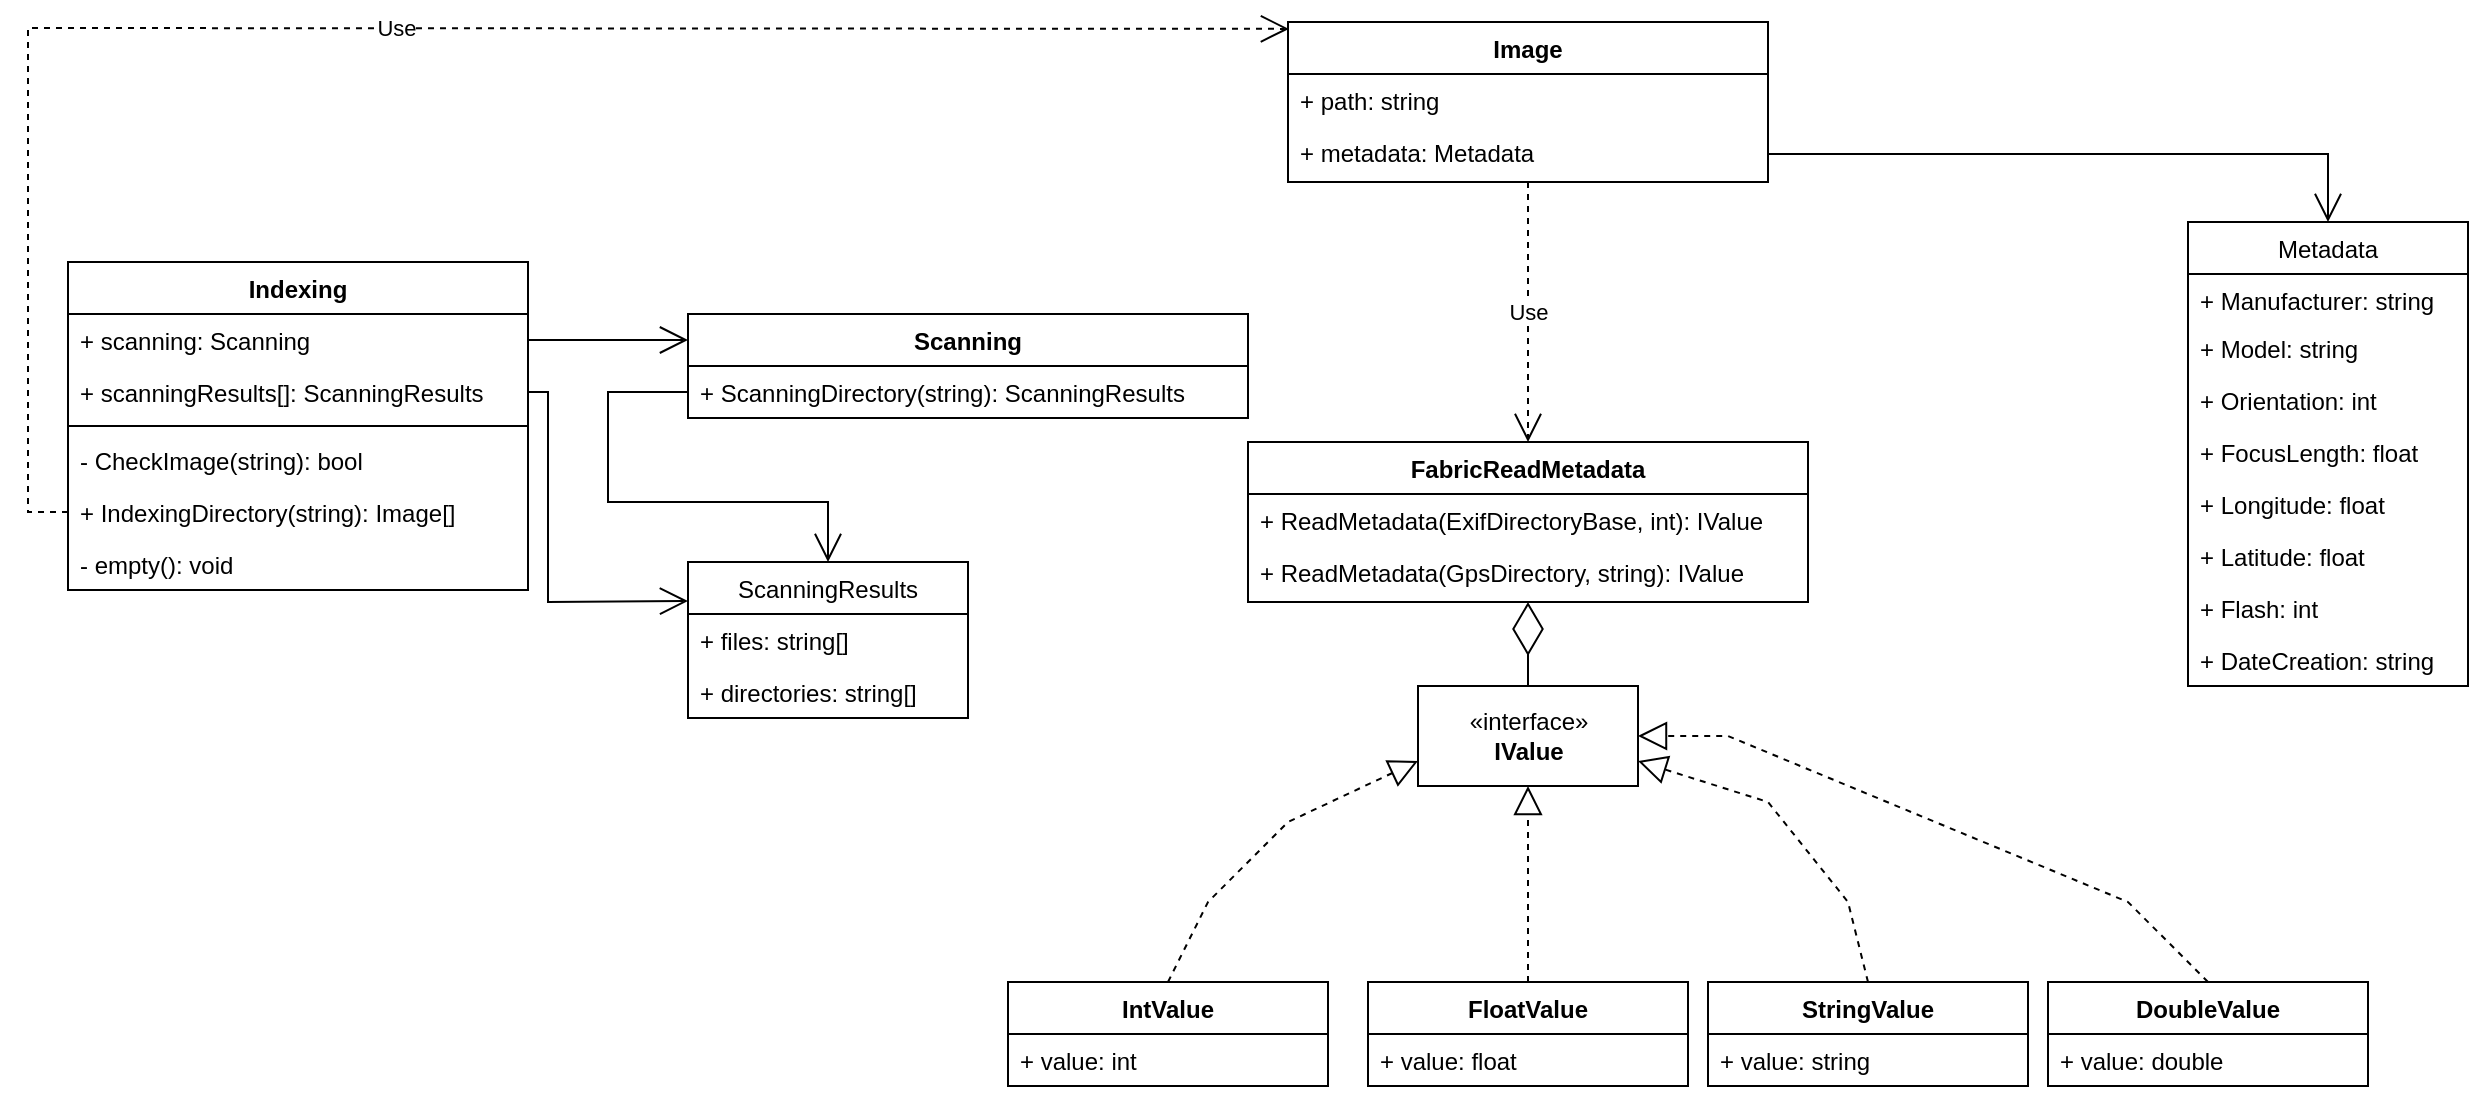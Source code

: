 <mxfile version="16.1.0" type="device" pages="4"><diagram id="ehSuei8xgdZ8JIZSC_ls" name="Indexing module"><mxGraphModel dx="365" dy="216" grid="1" gridSize="10" guides="1" tooltips="1" connect="1" arrows="1" fold="1" page="1" pageScale="1" pageWidth="827" pageHeight="1169" math="0" shadow="0"><root><mxCell id="0"/><mxCell id="1" parent="0"/><mxCell id="PJ1jadxqxrj2SyPxSlXB-1" value="Image" style="swimlane;fontStyle=1;align=center;verticalAlign=top;childLayout=stackLayout;horizontal=1;startSize=26;horizontalStack=0;resizeParent=1;resizeParentMax=0;resizeLast=0;collapsible=1;marginBottom=0;" parent="1" vertex="1"><mxGeometry x="910" y="40" width="240" height="80" as="geometry"/></mxCell><mxCell id="PJ1jadxqxrj2SyPxSlXB-2" value="+ path: string" style="text;strokeColor=none;fillColor=none;align=left;verticalAlign=top;spacingLeft=4;spacingRight=4;overflow=hidden;rotatable=0;points=[[0,0.5],[1,0.5]];portConstraint=eastwest;" parent="PJ1jadxqxrj2SyPxSlXB-1" vertex="1"><mxGeometry y="26" width="240" height="26" as="geometry"/></mxCell><mxCell id="xWAEUpz6m_B4y2QwoyF5-1" value="+ metadata: Metadata" style="text;strokeColor=none;fillColor=none;align=left;verticalAlign=top;spacingLeft=4;spacingRight=4;overflow=hidden;rotatable=0;points=[[0,0.5],[1,0.5]];portConstraint=eastwest;" vertex="1" parent="PJ1jadxqxrj2SyPxSlXB-1"><mxGeometry y="52" width="240" height="28" as="geometry"/></mxCell><mxCell id="PJ1jadxqxrj2SyPxSlXB-17" value="Indexing" style="swimlane;fontStyle=1;align=center;verticalAlign=top;childLayout=stackLayout;horizontal=1;startSize=26;horizontalStack=0;resizeParent=1;resizeParentMax=0;resizeLast=0;collapsible=1;marginBottom=0;" parent="1" vertex="1"><mxGeometry x="300" y="160" width="230" height="164" as="geometry"/></mxCell><mxCell id="PJ1jadxqxrj2SyPxSlXB-18" value="+ scanning: Scanning" style="text;strokeColor=none;fillColor=none;align=left;verticalAlign=top;spacingLeft=4;spacingRight=4;overflow=hidden;rotatable=0;points=[[0,0.5],[1,0.5]];portConstraint=eastwest;" parent="PJ1jadxqxrj2SyPxSlXB-17" vertex="1"><mxGeometry y="26" width="230" height="26" as="geometry"/></mxCell><mxCell id="PJ1jadxqxrj2SyPxSlXB-21" value="+ scanningResults[]: ScanningResults" style="text;strokeColor=none;fillColor=none;align=left;verticalAlign=top;spacingLeft=4;spacingRight=4;overflow=hidden;rotatable=0;points=[[0,0.5],[1,0.5]];portConstraint=eastwest;" parent="PJ1jadxqxrj2SyPxSlXB-17" vertex="1"><mxGeometry y="52" width="230" height="26" as="geometry"/></mxCell><mxCell id="PJ1jadxqxrj2SyPxSlXB-19" value="" style="line;strokeWidth=1;fillColor=none;align=left;verticalAlign=middle;spacingTop=-1;spacingLeft=3;spacingRight=3;rotatable=0;labelPosition=right;points=[];portConstraint=eastwest;" parent="PJ1jadxqxrj2SyPxSlXB-17" vertex="1"><mxGeometry y="78" width="230" height="8" as="geometry"/></mxCell><mxCell id="PJ1jadxqxrj2SyPxSlXB-20" value="- CheckImage(string): bool" style="text;strokeColor=none;fillColor=none;align=left;verticalAlign=top;spacingLeft=4;spacingRight=4;overflow=hidden;rotatable=0;points=[[0,0.5],[1,0.5]];portConstraint=eastwest;" parent="PJ1jadxqxrj2SyPxSlXB-17" vertex="1"><mxGeometry y="86" width="230" height="26" as="geometry"/></mxCell><mxCell id="PJ1jadxqxrj2SyPxSlXB-23" value="+ IndexingDirectory(string): Image[]" style="text;strokeColor=none;fillColor=none;align=left;verticalAlign=top;spacingLeft=4;spacingRight=4;overflow=hidden;rotatable=0;points=[[0,0.5],[1,0.5]];portConstraint=eastwest;" parent="PJ1jadxqxrj2SyPxSlXB-17" vertex="1"><mxGeometry y="112" width="230" height="26" as="geometry"/></mxCell><mxCell id="PJ1jadxqxrj2SyPxSlXB-22" value="- empty(): void" style="text;strokeColor=none;fillColor=none;align=left;verticalAlign=top;spacingLeft=4;spacingRight=4;overflow=hidden;rotatable=0;points=[[0,0.5],[1,0.5]];portConstraint=eastwest;" parent="PJ1jadxqxrj2SyPxSlXB-17" vertex="1"><mxGeometry y="138" width="230" height="26" as="geometry"/></mxCell><mxCell id="PJ1jadxqxrj2SyPxSlXB-24" value="Scanning" style="swimlane;fontStyle=1;align=center;verticalAlign=top;childLayout=stackLayout;horizontal=1;startSize=26;horizontalStack=0;resizeParent=1;resizeParentMax=0;resizeLast=0;collapsible=1;marginBottom=0;" parent="1" vertex="1"><mxGeometry x="610" y="186" width="280" height="52" as="geometry"/></mxCell><mxCell id="PJ1jadxqxrj2SyPxSlXB-27" value="+ ScanningDirectory(string): ScanningResults" style="text;strokeColor=none;fillColor=none;align=left;verticalAlign=top;spacingLeft=4;spacingRight=4;overflow=hidden;rotatable=0;points=[[0,0.5],[1,0.5]];portConstraint=eastwest;" parent="PJ1jadxqxrj2SyPxSlXB-24" vertex="1"><mxGeometry y="26" width="280" height="26" as="geometry"/></mxCell><mxCell id="PJ1jadxqxrj2SyPxSlXB-28" value="ScanningResults" style="swimlane;fontStyle=0;childLayout=stackLayout;horizontal=1;startSize=26;fillColor=none;horizontalStack=0;resizeParent=1;resizeParentMax=0;resizeLast=0;collapsible=1;marginBottom=0;" parent="1" vertex="1"><mxGeometry x="610" y="310" width="140" height="78" as="geometry"/></mxCell><mxCell id="PJ1jadxqxrj2SyPxSlXB-29" value="+ files: string[]" style="text;strokeColor=none;fillColor=none;align=left;verticalAlign=top;spacingLeft=4;spacingRight=4;overflow=hidden;rotatable=0;points=[[0,0.5],[1,0.5]];portConstraint=eastwest;" parent="PJ1jadxqxrj2SyPxSlXB-28" vertex="1"><mxGeometry y="26" width="140" height="26" as="geometry"/></mxCell><mxCell id="PJ1jadxqxrj2SyPxSlXB-30" value="+ directories: string[]" style="text;strokeColor=none;fillColor=none;align=left;verticalAlign=top;spacingLeft=4;spacingRight=4;overflow=hidden;rotatable=0;points=[[0,0.5],[1,0.5]];portConstraint=eastwest;" parent="PJ1jadxqxrj2SyPxSlXB-28" vertex="1"><mxGeometry y="52" width="140" height="26" as="geometry"/></mxCell><mxCell id="PJ1jadxqxrj2SyPxSlXB-32" value="" style="endArrow=open;endFill=1;endSize=12;html=1;rounded=0;exitX=1;exitY=0.5;exitDx=0;exitDy=0;entryX=0;entryY=0.25;entryDx=0;entryDy=0;" parent="1" source="PJ1jadxqxrj2SyPxSlXB-18" target="PJ1jadxqxrj2SyPxSlXB-24" edge="1"><mxGeometry width="160" relative="1" as="geometry"><mxPoint x="620" y="400" as="sourcePoint"/><mxPoint x="750" y="340" as="targetPoint"/></mxGeometry></mxCell><mxCell id="PJ1jadxqxrj2SyPxSlXB-33" value="" style="endArrow=open;endFill=1;endSize=12;html=1;rounded=0;entryX=0;entryY=0.25;entryDx=0;entryDy=0;exitX=1;exitY=0.5;exitDx=0;exitDy=0;" parent="1" source="PJ1jadxqxrj2SyPxSlXB-21" target="PJ1jadxqxrj2SyPxSlXB-28" edge="1"><mxGeometry width="160" relative="1" as="geometry"><mxPoint x="470" y="470" as="sourcePoint"/><mxPoint x="630" y="470" as="targetPoint"/><Array as="points"><mxPoint x="540" y="225"/><mxPoint x="540" y="330"/></Array></mxGeometry></mxCell><mxCell id="PJ1jadxqxrj2SyPxSlXB-34" value="Use" style="endArrow=open;endSize=12;dashed=1;html=1;rounded=0;entryX=0.002;entryY=0.043;entryDx=0;entryDy=0;exitX=0;exitY=0.5;exitDx=0;exitDy=0;entryPerimeter=0;" parent="1" source="PJ1jadxqxrj2SyPxSlXB-23" target="PJ1jadxqxrj2SyPxSlXB-1" edge="1"><mxGeometry width="160" relative="1" as="geometry"><mxPoint x="530" y="390" as="sourcePoint"/><mxPoint x="690" y="390" as="targetPoint"/><Array as="points"><mxPoint x="280" y="285"/><mxPoint x="280" y="43"/></Array></mxGeometry></mxCell><mxCell id="PJ1jadxqxrj2SyPxSlXB-36" value="" style="endArrow=open;endFill=1;endSize=12;html=1;rounded=0;entryX=0.5;entryY=0;entryDx=0;entryDy=0;exitX=0;exitY=0.5;exitDx=0;exitDy=0;" parent="1" source="PJ1jadxqxrj2SyPxSlXB-27" target="PJ1jadxqxrj2SyPxSlXB-28" edge="1"><mxGeometry width="160" relative="1" as="geometry"><mxPoint x="540.0" y="235" as="sourcePoint"/><mxPoint x="620.0" y="289.5" as="targetPoint"/><Array as="points"><mxPoint x="570" y="225"/><mxPoint x="570" y="280"/><mxPoint x="680" y="280"/></Array></mxGeometry></mxCell><mxCell id="xWAEUpz6m_B4y2QwoyF5-2" value="Metadata" style="swimlane;fontStyle=0;childLayout=stackLayout;horizontal=1;startSize=26;fillColor=none;horizontalStack=0;resizeParent=1;resizeParentMax=0;resizeLast=0;collapsible=1;marginBottom=0;" vertex="1" parent="1"><mxGeometry x="1360" y="140" width="140" height="232" as="geometry"/></mxCell><mxCell id="xWAEUpz6m_B4y2QwoyF5-3" value="+ Manufacturer: string" style="text;strokeColor=none;fillColor=none;align=left;verticalAlign=top;spacingLeft=4;spacingRight=4;overflow=hidden;rotatable=0;points=[[0,0.5],[1,0.5]];portConstraint=eastwest;" vertex="1" parent="xWAEUpz6m_B4y2QwoyF5-2"><mxGeometry y="26" width="140" height="24" as="geometry"/></mxCell><mxCell id="xWAEUpz6m_B4y2QwoyF5-4" value="+ Model: string" style="text;strokeColor=none;fillColor=none;align=left;verticalAlign=top;spacingLeft=4;spacingRight=4;overflow=hidden;rotatable=0;points=[[0,0.5],[1,0.5]];portConstraint=eastwest;" vertex="1" parent="xWAEUpz6m_B4y2QwoyF5-2"><mxGeometry y="50" width="140" height="26" as="geometry"/></mxCell><mxCell id="xWAEUpz6m_B4y2QwoyF5-5" value="+ Orientation: int" style="text;strokeColor=none;fillColor=none;align=left;verticalAlign=top;spacingLeft=4;spacingRight=4;overflow=hidden;rotatable=0;points=[[0,0.5],[1,0.5]];portConstraint=eastwest;" vertex="1" parent="xWAEUpz6m_B4y2QwoyF5-2"><mxGeometry y="76" width="140" height="26" as="geometry"/></mxCell><mxCell id="xWAEUpz6m_B4y2QwoyF5-10" value="+ FocusLength: float" style="text;strokeColor=none;fillColor=none;align=left;verticalAlign=top;spacingLeft=4;spacingRight=4;overflow=hidden;rotatable=0;points=[[0,0.5],[1,0.5]];portConstraint=eastwest;" vertex="1" parent="xWAEUpz6m_B4y2QwoyF5-2"><mxGeometry y="102" width="140" height="26" as="geometry"/></mxCell><mxCell id="xWAEUpz6m_B4y2QwoyF5-9" value="+ Longitude: float" style="text;strokeColor=none;fillColor=none;align=left;verticalAlign=top;spacingLeft=4;spacingRight=4;overflow=hidden;rotatable=0;points=[[0,0.5],[1,0.5]];portConstraint=eastwest;" vertex="1" parent="xWAEUpz6m_B4y2QwoyF5-2"><mxGeometry y="128" width="140" height="26" as="geometry"/></mxCell><mxCell id="xWAEUpz6m_B4y2QwoyF5-8" value="+ Latitude: float" style="text;strokeColor=none;fillColor=none;align=left;verticalAlign=top;spacingLeft=4;spacingRight=4;overflow=hidden;rotatable=0;points=[[0,0.5],[1,0.5]];portConstraint=eastwest;" vertex="1" parent="xWAEUpz6m_B4y2QwoyF5-2"><mxGeometry y="154" width="140" height="26" as="geometry"/></mxCell><mxCell id="xWAEUpz6m_B4y2QwoyF5-12" value="+ Flash: int" style="text;strokeColor=none;fillColor=none;align=left;verticalAlign=top;spacingLeft=4;spacingRight=4;overflow=hidden;rotatable=0;points=[[0,0.5],[1,0.5]];portConstraint=eastwest;" vertex="1" parent="xWAEUpz6m_B4y2QwoyF5-2"><mxGeometry y="180" width="140" height="26" as="geometry"/></mxCell><mxCell id="xWAEUpz6m_B4y2QwoyF5-11" value="+ DateCreation: string" style="text;strokeColor=none;fillColor=none;align=left;verticalAlign=top;spacingLeft=4;spacingRight=4;overflow=hidden;rotatable=0;points=[[0,0.5],[1,0.5]];portConstraint=eastwest;" vertex="1" parent="xWAEUpz6m_B4y2QwoyF5-2"><mxGeometry y="206" width="140" height="26" as="geometry"/></mxCell><mxCell id="xWAEUpz6m_B4y2QwoyF5-7" value="" style="endArrow=open;endFill=1;endSize=12;html=1;rounded=0;exitX=1;exitY=0.5;exitDx=0;exitDy=0;entryX=0.5;entryY=0;entryDx=0;entryDy=0;" edge="1" parent="1" source="xWAEUpz6m_B4y2QwoyF5-1" target="xWAEUpz6m_B4y2QwoyF5-2"><mxGeometry width="160" relative="1" as="geometry"><mxPoint x="1200" y="470" as="sourcePoint"/><mxPoint x="1360" y="470" as="targetPoint"/><Array as="points"><mxPoint x="1430" y="106"/></Array></mxGeometry></mxCell><mxCell id="xWAEUpz6m_B4y2QwoyF5-13" value="Use" style="endArrow=open;endSize=12;dashed=1;html=1;rounded=0;exitX=0.5;exitY=1;exitDx=0;exitDy=0;entryX=0.5;entryY=0;entryDx=0;entryDy=0;" edge="1" parent="1" source="PJ1jadxqxrj2SyPxSlXB-1" target="xWAEUpz6m_B4y2QwoyF5-14"><mxGeometry width="160" relative="1" as="geometry"><mxPoint x="310" y="295" as="sourcePoint"/><mxPoint x="1030" y="230" as="targetPoint"/></mxGeometry></mxCell><mxCell id="xWAEUpz6m_B4y2QwoyF5-14" value="FabricReadMetadata" style="swimlane;fontStyle=1;align=center;verticalAlign=top;childLayout=stackLayout;horizontal=1;startSize=26;horizontalStack=0;resizeParent=1;resizeParentMax=0;resizeLast=0;collapsible=1;marginBottom=0;" vertex="1" parent="1"><mxGeometry x="890" y="250" width="280" height="80" as="geometry"/></mxCell><mxCell id="xWAEUpz6m_B4y2QwoyF5-17" value="+ ReadMetadata(ExifDirectoryBase, int): IValue" style="text;strokeColor=none;fillColor=none;align=left;verticalAlign=top;spacingLeft=4;spacingRight=4;overflow=hidden;rotatable=0;points=[[0,0.5],[1,0.5]];portConstraint=eastwest;" vertex="1" parent="xWAEUpz6m_B4y2QwoyF5-14"><mxGeometry y="26" width="280" height="26" as="geometry"/></mxCell><mxCell id="xWAEUpz6m_B4y2QwoyF5-39" value="+ ReadMetadata(GpsDirectory, string): IValue" style="text;strokeColor=none;fillColor=none;align=left;verticalAlign=top;spacingLeft=4;spacingRight=4;overflow=hidden;rotatable=0;points=[[0,0.5],[1,0.5]];portConstraint=eastwest;" vertex="1" parent="xWAEUpz6m_B4y2QwoyF5-14"><mxGeometry y="52" width="280" height="28" as="geometry"/></mxCell><mxCell id="xWAEUpz6m_B4y2QwoyF5-19" value="" style="endArrow=diamondThin;endFill=0;endSize=24;html=1;rounded=0;" edge="1" parent="1" source="xWAEUpz6m_B4y2QwoyF5-20"><mxGeometry width="160" relative="1" as="geometry"><mxPoint x="1030" y="370" as="sourcePoint"/><mxPoint x="1030" y="330" as="targetPoint"/></mxGeometry></mxCell><mxCell id="xWAEUpz6m_B4y2QwoyF5-20" value="«interface»&lt;br&gt;&lt;b&gt;IValue&lt;/b&gt;" style="html=1;" vertex="1" parent="1"><mxGeometry x="975" y="372" width="110" height="50" as="geometry"/></mxCell><mxCell id="xWAEUpz6m_B4y2QwoyF5-21" value="IntValue" style="swimlane;fontStyle=1;align=center;verticalAlign=top;childLayout=stackLayout;horizontal=1;startSize=26;horizontalStack=0;resizeParent=1;resizeParentMax=0;resizeLast=0;collapsible=1;marginBottom=0;" vertex="1" parent="1"><mxGeometry x="770" y="520" width="160" height="52" as="geometry"/></mxCell><mxCell id="xWAEUpz6m_B4y2QwoyF5-22" value="+ value: int" style="text;strokeColor=none;fillColor=none;align=left;verticalAlign=top;spacingLeft=4;spacingRight=4;overflow=hidden;rotatable=0;points=[[0,0.5],[1,0.5]];portConstraint=eastwest;" vertex="1" parent="xWAEUpz6m_B4y2QwoyF5-21"><mxGeometry y="26" width="160" height="26" as="geometry"/></mxCell><mxCell id="xWAEUpz6m_B4y2QwoyF5-25" value="FloatValue" style="swimlane;fontStyle=1;align=center;verticalAlign=top;childLayout=stackLayout;horizontal=1;startSize=26;horizontalStack=0;resizeParent=1;resizeParentMax=0;resizeLast=0;collapsible=1;marginBottom=0;" vertex="1" parent="1"><mxGeometry x="950" y="520" width="160" height="52" as="geometry"/></mxCell><mxCell id="xWAEUpz6m_B4y2QwoyF5-26" value="+ value: float" style="text;strokeColor=none;fillColor=none;align=left;verticalAlign=top;spacingLeft=4;spacingRight=4;overflow=hidden;rotatable=0;points=[[0,0.5],[1,0.5]];portConstraint=eastwest;" vertex="1" parent="xWAEUpz6m_B4y2QwoyF5-25"><mxGeometry y="26" width="160" height="26" as="geometry"/></mxCell><mxCell id="xWAEUpz6m_B4y2QwoyF5-27" value="StringValue" style="swimlane;fontStyle=1;align=center;verticalAlign=top;childLayout=stackLayout;horizontal=1;startSize=26;horizontalStack=0;resizeParent=1;resizeParentMax=0;resizeLast=0;collapsible=1;marginBottom=0;" vertex="1" parent="1"><mxGeometry x="1120" y="520" width="160" height="52" as="geometry"/></mxCell><mxCell id="xWAEUpz6m_B4y2QwoyF5-28" value="+ value: string" style="text;strokeColor=none;fillColor=none;align=left;verticalAlign=top;spacingLeft=4;spacingRight=4;overflow=hidden;rotatable=0;points=[[0,0.5],[1,0.5]];portConstraint=eastwest;" vertex="1" parent="xWAEUpz6m_B4y2QwoyF5-27"><mxGeometry y="26" width="160" height="26" as="geometry"/></mxCell><mxCell id="xWAEUpz6m_B4y2QwoyF5-29" value="DoubleValue" style="swimlane;fontStyle=1;align=center;verticalAlign=top;childLayout=stackLayout;horizontal=1;startSize=26;horizontalStack=0;resizeParent=1;resizeParentMax=0;resizeLast=0;collapsible=1;marginBottom=0;" vertex="1" parent="1"><mxGeometry x="1290" y="520" width="160" height="52" as="geometry"/></mxCell><mxCell id="xWAEUpz6m_B4y2QwoyF5-30" value="+ value: double" style="text;strokeColor=none;fillColor=none;align=left;verticalAlign=top;spacingLeft=4;spacingRight=4;overflow=hidden;rotatable=0;points=[[0,0.5],[1,0.5]];portConstraint=eastwest;" vertex="1" parent="xWAEUpz6m_B4y2QwoyF5-29"><mxGeometry y="26" width="160" height="26" as="geometry"/></mxCell><mxCell id="xWAEUpz6m_B4y2QwoyF5-32" value="" style="endArrow=block;dashed=1;endFill=0;endSize=12;html=1;rounded=0;entryX=0;entryY=0.75;entryDx=0;entryDy=0;exitX=0.5;exitY=0;exitDx=0;exitDy=0;" edge="1" parent="1" source="xWAEUpz6m_B4y2QwoyF5-21" target="xWAEUpz6m_B4y2QwoyF5-20"><mxGeometry width="160" relative="1" as="geometry"><mxPoint x="930" y="430" as="sourcePoint"/><mxPoint x="1090" y="430" as="targetPoint"/><Array as="points"><mxPoint x="870" y="480"/><mxPoint x="910" y="440"/></Array></mxGeometry></mxCell><mxCell id="xWAEUpz6m_B4y2QwoyF5-33" value="" style="endArrow=block;dashed=1;endFill=0;endSize=12;html=1;rounded=0;exitX=0.5;exitY=0;exitDx=0;exitDy=0;entryX=0.5;entryY=1;entryDx=0;entryDy=0;" edge="1" parent="1" source="xWAEUpz6m_B4y2QwoyF5-25" target="xWAEUpz6m_B4y2QwoyF5-20"><mxGeometry width="160" relative="1" as="geometry"><mxPoint x="1050" y="530" as="sourcePoint"/><mxPoint x="1030" y="430" as="targetPoint"/></mxGeometry></mxCell><mxCell id="xWAEUpz6m_B4y2QwoyF5-37" value="" style="endArrow=block;dashed=1;endFill=0;endSize=12;html=1;rounded=0;entryX=1;entryY=0.75;entryDx=0;entryDy=0;exitX=0.5;exitY=0;exitDx=0;exitDy=0;" edge="1" parent="1" source="xWAEUpz6m_B4y2QwoyF5-27" target="xWAEUpz6m_B4y2QwoyF5-20"><mxGeometry width="160" relative="1" as="geometry"><mxPoint x="900" y="550" as="sourcePoint"/><mxPoint x="1060" y="452" as="targetPoint"/><Array as="points"><mxPoint x="1190" y="480"/><mxPoint x="1150" y="430"/></Array></mxGeometry></mxCell><mxCell id="xWAEUpz6m_B4y2QwoyF5-38" value="" style="endArrow=block;dashed=1;endFill=0;endSize=12;html=1;rounded=0;entryX=1;entryY=0.5;entryDx=0;entryDy=0;exitX=0.5;exitY=0;exitDx=0;exitDy=0;" edge="1" parent="1" source="xWAEUpz6m_B4y2QwoyF5-29" target="xWAEUpz6m_B4y2QwoyF5-20"><mxGeometry width="160" relative="1" as="geometry"><mxPoint x="910" y="560" as="sourcePoint"/><mxPoint x="1070" y="462" as="targetPoint"/><Array as="points"><mxPoint x="1330" y="480"/><mxPoint x="1130" y="397"/></Array></mxGeometry></mxCell></root></mxGraphModel></diagram><diagram id="DZsF_cZWAczIqfrd1ZG5" name="DatabaseModule"><mxGraphModel dx="1424" dy="843" grid="1" gridSize="10" guides="1" tooltips="1" connect="1" arrows="1" fold="1" page="1" pageScale="1" pageWidth="827" pageHeight="1169" math="0" shadow="0"><root><mxCell id="h-xQJFdubSmxjaVFj-v2-0"/><mxCell id="h-xQJFdubSmxjaVFj-v2-1" parent="h-xQJFdubSmxjaVFj-v2-0"/><mxCell id="h-xQJFdubSmxjaVFj-v2-2" value="Photo" style="swimlane;fontStyle=0;childLayout=stackLayout;horizontal=1;startSize=26;fillColor=none;horizontalStack=0;resizeParent=1;resizeParentMax=0;resizeLast=0;collapsible=1;marginBottom=0;strokeColor=default;fontColor=default;" parent="h-xQJFdubSmxjaVFj-v2-1" vertex="1"><mxGeometry x="290" y="230" width="140" height="156" as="geometry"/></mxCell><mxCell id="h-xQJFdubSmxjaVFj-v2-3" value="+ PhotoId: int" style="text;strokeColor=none;fillColor=none;align=left;verticalAlign=top;spacingLeft=4;spacingRight=4;overflow=hidden;rotatable=0;points=[[0,0.5],[1,0.5]];portConstraint=eastwest;" parent="h-xQJFdubSmxjaVFj-v2-2" vertex="1"><mxGeometry y="26" width="140" height="26" as="geometry"/></mxCell><mxCell id="h-xQJFdubSmxjaVFj-v2-4" value="+ Path: string" style="text;strokeColor=none;fillColor=none;align=left;verticalAlign=top;spacingLeft=4;spacingRight=4;overflow=hidden;rotatable=0;points=[[0,0.5],[1,0.5]];portConstraint=eastwest;" parent="h-xQJFdubSmxjaVFj-v2-2" vertex="1"><mxGeometry y="52" width="140" height="26" as="geometry"/></mxCell><mxCell id="h-xQJFdubSmxjaVFj-v2-5" value="+ Exist: int" style="text;strokeColor=none;fillColor=none;align=left;verticalAlign=top;spacingLeft=4;spacingRight=4;overflow=hidden;rotatable=0;points=[[0,0.5],[1,0.5]];portConstraint=eastwest;" parent="h-xQJFdubSmxjaVFj-v2-2" vertex="1"><mxGeometry y="78" width="140" height="26" as="geometry"/></mxCell><mxCell id="h-xQJFdubSmxjaVFj-v2-6" value="+ Metadata: Metadata" style="text;strokeColor=none;fillColor=none;align=left;verticalAlign=top;spacingLeft=4;spacingRight=4;overflow=hidden;rotatable=0;points=[[0,0.5],[1,0.5]];portConstraint=eastwest;fontColor=default;" parent="h-xQJFdubSmxjaVFj-v2-2" vertex="1"><mxGeometry y="104" width="140" height="26" as="geometry"/></mxCell><mxCell id="fdSaoJcWzVYmh5dJb5wO-0" value="+ MetadataId: Metadata" style="text;strokeColor=none;fillColor=none;align=left;verticalAlign=top;spacingLeft=4;spacingRight=4;overflow=hidden;rotatable=0;points=[[0,0.5],[1,0.5]];portConstraint=eastwest;fontColor=default;" parent="h-xQJFdubSmxjaVFj-v2-2" vertex="1"><mxGeometry y="130" width="140" height="26" as="geometry"/></mxCell><mxCell id="h-xQJFdubSmxjaVFj-v2-7" value="Metadata" style="swimlane;fontStyle=0;childLayout=stackLayout;horizontal=1;startSize=26;fillColor=none;horizontalStack=0;resizeParent=1;resizeParentMax=0;resizeLast=0;collapsible=1;marginBottom=0;" parent="h-xQJFdubSmxjaVFj-v2-1" vertex="1"><mxGeometry x="100" y="200" width="140" height="260" as="geometry"/></mxCell><mxCell id="h-xQJFdubSmxjaVFj-v2-12" value="+ MetadataId: int" style="text;strokeColor=none;fillColor=none;align=left;verticalAlign=top;spacingLeft=4;spacingRight=4;overflow=hidden;rotatable=0;points=[[0,0.5],[1,0.5]];portConstraint=eastwest;" parent="h-xQJFdubSmxjaVFj-v2-7" vertex="1"><mxGeometry y="26" width="140" height="26" as="geometry"/></mxCell><mxCell id="h-xQJFdubSmxjaVFj-v2-8" value="+ Manufacture: string" style="text;strokeColor=none;fillColor=none;align=left;verticalAlign=top;spacingLeft=4;spacingRight=4;overflow=hidden;rotatable=0;points=[[0,0.5],[1,0.5]];portConstraint=eastwest;" parent="h-xQJFdubSmxjaVFj-v2-7" vertex="1"><mxGeometry y="52" width="140" height="26" as="geometry"/></mxCell><mxCell id="h-xQJFdubSmxjaVFj-v2-9" value="+ Model: string" style="text;strokeColor=none;fillColor=none;align=left;verticalAlign=top;spacingLeft=4;spacingRight=4;overflow=hidden;rotatable=0;points=[[0,0.5],[1,0.5]];portConstraint=eastwest;" parent="h-xQJFdubSmxjaVFj-v2-7" vertex="1"><mxGeometry y="78" width="140" height="26" as="geometry"/></mxCell><mxCell id="h-xQJFdubSmxjaVFj-v2-10" value="+ Orientation: int" style="text;strokeColor=none;fillColor=none;align=left;verticalAlign=top;spacingLeft=4;spacingRight=4;overflow=hidden;rotatable=0;points=[[0,0.5],[1,0.5]];portConstraint=eastwest;fontColor=default;" parent="h-xQJFdubSmxjaVFj-v2-7" vertex="1"><mxGeometry y="104" width="140" height="26" as="geometry"/></mxCell><mxCell id="FsbBQN9QCqqvYtnrvZDu-0" value="+ FocusLength: int&#10;" style="text;strokeColor=none;fillColor=none;align=left;verticalAlign=top;spacingLeft=4;spacingRight=4;overflow=hidden;rotatable=0;points=[[0,0.5],[1,0.5]];portConstraint=eastwest;fontColor=default;" parent="h-xQJFdubSmxjaVFj-v2-7" vertex="1"><mxGeometry y="130" width="140" height="26" as="geometry"/></mxCell><mxCell id="FsbBQN9QCqqvYtnrvZDu-4" value="+ longitude: float" style="text;strokeColor=none;fillColor=none;align=left;verticalAlign=top;spacingLeft=4;spacingRight=4;overflow=hidden;rotatable=0;points=[[0,0.5],[1,0.5]];portConstraint=eastwest;" parent="h-xQJFdubSmxjaVFj-v2-7" vertex="1"><mxGeometry y="156" width="140" height="26" as="geometry"/></mxCell><mxCell id="FsbBQN9QCqqvYtnrvZDu-3" value="+ latitude: float" style="text;strokeColor=none;fillColor=none;align=left;verticalAlign=top;spacingLeft=4;spacingRight=4;overflow=hidden;rotatable=0;points=[[0,0.5],[1,0.5]];portConstraint=eastwest;" parent="h-xQJFdubSmxjaVFj-v2-7" vertex="1"><mxGeometry y="182" width="140" height="26" as="geometry"/></mxCell><mxCell id="FsbBQN9QCqqvYtnrvZDu-2" value="+ Flash: integer" style="text;strokeColor=none;fillColor=none;align=left;verticalAlign=top;spacingLeft=4;spacingRight=4;overflow=hidden;rotatable=0;points=[[0,0.5],[1,0.5]];portConstraint=eastwest;fontColor=default;" parent="h-xQJFdubSmxjaVFj-v2-7" vertex="1"><mxGeometry y="208" width="140" height="26" as="geometry"/></mxCell><mxCell id="PF6UIpuCX0ZTWjVpHYlQ-0" value="+ DateCreation: string" style="text;strokeColor=none;fillColor=none;align=left;verticalAlign=top;spacingLeft=4;spacingRight=4;overflow=hidden;rotatable=0;points=[[0,0.5],[1,0.5]];portConstraint=eastwest;fontColor=default;" parent="h-xQJFdubSmxjaVFj-v2-7" vertex="1"><mxGeometry y="234" width="140" height="26" as="geometry"/></mxCell><mxCell id="h-xQJFdubSmxjaVFj-v2-11" value="" style="endArrow=open;endFill=1;endSize=12;html=1;rounded=0;exitX=0;exitY=0.5;exitDx=0;exitDy=0;startArrow=none;startFill=0;targetPerimeterSpacing=12;sourcePerimeterSpacing=6;entryX=0.75;entryY=0;entryDx=0;entryDy=0;strokeColor=default;labelBackgroundColor=default;fontColor=default;" parent="h-xQJFdubSmxjaVFj-v2-1" source="h-xQJFdubSmxjaVFj-v2-6" target="h-xQJFdubSmxjaVFj-v2-7" edge="1"><mxGeometry width="160" relative="1" as="geometry"><mxPoint x="340" y="780" as="sourcePoint"/><mxPoint x="330" y="610" as="targetPoint"/><Array as="points"><mxPoint x="260" y="347"/><mxPoint x="260" y="180"/><mxPoint x="205" y="180"/></Array></mxGeometry></mxCell><mxCell id="esq21j1Bmhq8d1zv9kJe-0" value="AlbumContext" style="swimlane;fontStyle=0;childLayout=stackLayout;horizontal=1;startSize=26;fillColor=none;horizontalStack=0;resizeParent=1;resizeParentMax=0;resizeLast=0;collapsible=1;marginBottom=0;" parent="h-xQJFdubSmxjaVFj-v2-1" vertex="1"><mxGeometry x="480" y="230" width="140" height="156" as="geometry"/></mxCell><mxCell id="esq21j1Bmhq8d1zv9kJe-1" value="+ AlbumContextId: int" style="text;strokeColor=none;fillColor=none;align=left;verticalAlign=top;spacingLeft=4;spacingRight=4;overflow=hidden;rotatable=0;points=[[0,0.5],[1,0.5]];portConstraint=eastwest;" parent="esq21j1Bmhq8d1zv9kJe-0" vertex="1"><mxGeometry y="26" width="140" height="26" as="geometry"/></mxCell><mxCell id="esq21j1Bmhq8d1zv9kJe-2" value="+ Album: Album" style="text;strokeColor=none;fillColor=none;align=left;verticalAlign=top;spacingLeft=4;spacingRight=4;overflow=hidden;rotatable=0;points=[[0,0.5],[1,0.5]];portConstraint=eastwest;" parent="esq21j1Bmhq8d1zv9kJe-0" vertex="1"><mxGeometry y="52" width="140" height="26" as="geometry"/></mxCell><mxCell id="esq21j1Bmhq8d1zv9kJe-20" value="+ AlbumId: int" style="text;strokeColor=none;fillColor=none;align=left;verticalAlign=top;spacingLeft=4;spacingRight=4;overflow=hidden;rotatable=0;points=[[0,0.5],[1,0.5]];portConstraint=eastwest;" parent="esq21j1Bmhq8d1zv9kJe-0" vertex="1"><mxGeometry y="78" width="140" height="26" as="geometry"/></mxCell><mxCell id="esq21j1Bmhq8d1zv9kJe-3" value="+ Photo: Photo" style="text;strokeColor=none;fillColor=none;align=left;verticalAlign=top;spacingLeft=4;spacingRight=4;overflow=hidden;rotatable=0;points=[[0,0.5],[1,0.5]];portConstraint=eastwest;" parent="esq21j1Bmhq8d1zv9kJe-0" vertex="1"><mxGeometry y="104" width="140" height="26" as="geometry"/></mxCell><mxCell id="esq21j1Bmhq8d1zv9kJe-21" value="+ PhotoId: int" style="text;strokeColor=none;fillColor=none;align=left;verticalAlign=top;spacingLeft=4;spacingRight=4;overflow=hidden;rotatable=0;points=[[0,0.5],[1,0.5]];portConstraint=eastwest;" parent="esq21j1Bmhq8d1zv9kJe-0" vertex="1"><mxGeometry y="130" width="140" height="26" as="geometry"/></mxCell><mxCell id="esq21j1Bmhq8d1zv9kJe-15" value="" style="endArrow=open;endFill=1;endSize=12;html=1;rounded=0;exitX=0;exitY=0.5;exitDx=0;exitDy=0;entryX=0.75;entryY=0;entryDx=0;entryDy=0;" parent="h-xQJFdubSmxjaVFj-v2-1" source="esq21j1Bmhq8d1zv9kJe-3" target="h-xQJFdubSmxjaVFj-v2-2" edge="1"><mxGeometry width="160" relative="1" as="geometry"><mxPoint x="490" y="740" as="sourcePoint"/><mxPoint x="460" y="470" as="targetPoint"/><Array as="points"><mxPoint x="460" y="347"/><mxPoint x="460" y="190"/><mxPoint x="395" y="190"/></Array></mxGeometry></mxCell><mxCell id="esq21j1Bmhq8d1zv9kJe-16" value="Album" style="swimlane;fontStyle=0;childLayout=stackLayout;horizontal=1;startSize=26;fillColor=none;horizontalStack=0;resizeParent=1;resizeParentMax=0;resizeLast=0;collapsible=1;marginBottom=0;" parent="h-xQJFdubSmxjaVFj-v2-1" vertex="1"><mxGeometry x="670" y="230" width="140" height="104" as="geometry"/></mxCell><mxCell id="esq21j1Bmhq8d1zv9kJe-17" value="+ AlbumId: int" style="text;strokeColor=none;fillColor=none;align=left;verticalAlign=top;spacingLeft=4;spacingRight=4;overflow=hidden;rotatable=0;points=[[0,0.5],[1,0.5]];portConstraint=eastwest;" parent="esq21j1Bmhq8d1zv9kJe-16" vertex="1"><mxGeometry y="26" width="140" height="26" as="geometry"/></mxCell><mxCell id="esq21j1Bmhq8d1zv9kJe-18" value="+ Name: string" style="text;strokeColor=none;fillColor=none;align=left;verticalAlign=top;spacingLeft=4;spacingRight=4;overflow=hidden;rotatable=0;points=[[0,0.5],[1,0.5]];portConstraint=eastwest;" parent="esq21j1Bmhq8d1zv9kJe-16" vertex="1"><mxGeometry y="52" width="140" height="26" as="geometry"/></mxCell><mxCell id="esq21j1Bmhq8d1zv9kJe-19" value="+ DateCreation: string" style="text;strokeColor=none;fillColor=none;align=left;verticalAlign=top;spacingLeft=4;spacingRight=4;overflow=hidden;rotatable=0;points=[[0,0.5],[1,0.5]];portConstraint=eastwest;fontColor=default;" parent="esq21j1Bmhq8d1zv9kJe-16" vertex="1"><mxGeometry y="78" width="140" height="26" as="geometry"/></mxCell><mxCell id="esq21j1Bmhq8d1zv9kJe-27" value="" style="endArrow=open;endFill=1;endSize=12;html=1;rounded=0;entryX=0.5;entryY=0;entryDx=0;entryDy=0;exitX=1;exitY=0.5;exitDx=0;exitDy=0;" parent="h-xQJFdubSmxjaVFj-v2-1" source="esq21j1Bmhq8d1zv9kJe-2" target="esq21j1Bmhq8d1zv9kJe-16" edge="1"><mxGeometry width="160" relative="1" as="geometry"><mxPoint x="480" y="407.0" as="sourcePoint"/><mxPoint x="450" y="470" as="targetPoint"/><Array as="points"><mxPoint x="640" y="295"/><mxPoint x="640" y="190"/><mxPoint x="740" y="190"/></Array></mxGeometry></mxCell><mxCell id="esq21j1Bmhq8d1zv9kJe-28" value="Database" style="swimlane;fontStyle=1;align=center;verticalAlign=top;childLayout=stackLayout;horizontal=1;startSize=26;horizontalStack=0;resizeParent=1;resizeParentMax=0;resizeLast=0;collapsible=1;marginBottom=0;" parent="h-xQJFdubSmxjaVFj-v2-1" vertex="1"><mxGeometry x="827" y="210" width="170" height="164" as="geometry"/></mxCell><mxCell id="esq21j1Bmhq8d1zv9kJe-29" value="+ DbPath: string" style="text;strokeColor=none;fillColor=none;align=left;verticalAlign=top;spacingLeft=4;spacingRight=4;overflow=hidden;rotatable=0;points=[[0,0.5],[1,0.5]];portConstraint=eastwest;" parent="esq21j1Bmhq8d1zv9kJe-28" vertex="1"><mxGeometry y="26" width="170" height="26" as="geometry"/></mxCell><mxCell id="esq21j1Bmhq8d1zv9kJe-32" value="+ Collection&lt;Photo&gt;" style="text;strokeColor=none;fillColor=none;align=left;verticalAlign=top;spacingLeft=4;spacingRight=4;overflow=hidden;rotatable=0;points=[[0,0.5],[1,0.5]];portConstraint=eastwest;" parent="esq21j1Bmhq8d1zv9kJe-28" vertex="1"><mxGeometry y="52" width="170" height="26" as="geometry"/></mxCell><mxCell id="esq21j1Bmhq8d1zv9kJe-39" value="+ Collection&lt;Metadata&gt;" style="text;strokeColor=none;fillColor=none;align=left;verticalAlign=top;spacingLeft=4;spacingRight=4;overflow=hidden;rotatable=0;points=[[0,0.5],[1,0.5]];portConstraint=eastwest;" parent="esq21j1Bmhq8d1zv9kJe-28" vertex="1"><mxGeometry y="78" width="170" height="26" as="geometry"/></mxCell><mxCell id="esq21j1Bmhq8d1zv9kJe-40" value="+ Collection&lt;Album&gt;" style="text;strokeColor=none;fillColor=none;align=left;verticalAlign=top;spacingLeft=4;spacingRight=4;overflow=hidden;rotatable=0;points=[[0,0.5],[1,0.5]];portConstraint=eastwest;" parent="esq21j1Bmhq8d1zv9kJe-28" vertex="1"><mxGeometry y="104" width="170" height="26" as="geometry"/></mxCell><mxCell id="esq21j1Bmhq8d1zv9kJe-41" value="+ Collection&lt;AlbumContext&gt;" style="text;strokeColor=none;fillColor=none;align=left;verticalAlign=top;spacingLeft=4;spacingRight=4;overflow=hidden;rotatable=0;points=[[0,0.5],[1,0.5]];portConstraint=eastwest;" parent="esq21j1Bmhq8d1zv9kJe-28" vertex="1"><mxGeometry y="130" width="170" height="26" as="geometry"/></mxCell><mxCell id="esq21j1Bmhq8d1zv9kJe-30" value="" style="line;strokeWidth=1;fillColor=none;align=left;verticalAlign=middle;spacingTop=-1;spacingLeft=3;spacingRight=3;rotatable=0;labelPosition=right;points=[];portConstraint=eastwest;" parent="esq21j1Bmhq8d1zv9kJe-28" vertex="1"><mxGeometry y="156" width="170" height="8" as="geometry"/></mxCell><mxCell id="esq21j1Bmhq8d1zv9kJe-43" value="" style="endArrow=diamondThin;endFill=0;endSize=24;html=1;rounded=0;exitX=0.453;exitY=0.995;exitDx=0;exitDy=0;exitPerimeter=0;strokeColor=default;labelBackgroundColor=default;fontColor=default;entryX=0.5;entryY=0;entryDx=0;entryDy=0;" parent="h-xQJFdubSmxjaVFj-v2-1" source="fdSaoJcWzVYmh5dJb5wO-0" target="esq21j1Bmhq8d1zv9kJe-28" edge="1"><mxGeometry width="160" relative="1" as="geometry"><mxPoint x="110" y="730" as="sourcePoint"/><mxPoint x="912" y="373" as="targetPoint"/><Array as="points"><mxPoint x="353" y="490"/><mxPoint x="445" y="490"/><mxPoint x="912" y="490"/><mxPoint x="1020" y="490"/><mxPoint x="1020" y="140"/><mxPoint x="912" y="140"/></Array></mxGeometry></mxCell><mxCell id="esq21j1Bmhq8d1zv9kJe-44" value="" style="endArrow=diamondThin;endFill=0;endSize=24;html=1;rounded=0;exitX=0.428;exitY=1.015;exitDx=0;exitDy=0;exitPerimeter=0;entryX=0.5;entryY=0;entryDx=0;entryDy=0;" parent="h-xQJFdubSmxjaVFj-v2-1" source="esq21j1Bmhq8d1zv9kJe-19" target="esq21j1Bmhq8d1zv9kJe-28" edge="1"><mxGeometry width="160" relative="1" as="geometry"><mxPoint x="120" y="750" as="sourcePoint"/><mxPoint x="1190" y="470" as="targetPoint"/><Array as="points"><mxPoint x="730" y="490"/><mxPoint x="445" y="490"/><mxPoint x="912" y="490"/><mxPoint x="1020" y="490"/><mxPoint x="1020" y="140"/><mxPoint x="912" y="140"/></Array></mxGeometry></mxCell><mxCell id="esq21j1Bmhq8d1zv9kJe-45" value="" style="endArrow=diamondThin;endFill=0;endSize=24;html=1;rounded=0;exitX=0.464;exitY=0.979;exitDx=0;exitDy=0;exitPerimeter=0;entryX=0.5;entryY=0;entryDx=0;entryDy=0;" parent="h-xQJFdubSmxjaVFj-v2-1" source="esq21j1Bmhq8d1zv9kJe-21" target="esq21j1Bmhq8d1zv9kJe-28" edge="1"><mxGeometry width="160" relative="1" as="geometry"><mxPoint x="120" y="750" as="sourcePoint"/><mxPoint x="1080" y="373" as="targetPoint"/><Array as="points"><mxPoint x="545" y="490"/><mxPoint x="445" y="490"/><mxPoint x="912" y="490"/><mxPoint x="1020" y="490"/><mxPoint x="1020" y="140"/><mxPoint x="912" y="140"/></Array></mxGeometry></mxCell><mxCell id="esq21j1Bmhq8d1zv9kJe-46" value="" style="endArrow=diamondThin;endFill=0;endSize=24;html=1;rounded=0;exitX=0.263;exitY=1.058;exitDx=0;exitDy=0;exitPerimeter=0;strokeColor=default;labelBackgroundColor=default;fontColor=default;entryX=0.5;entryY=0;entryDx=0;entryDy=0;" parent="h-xQJFdubSmxjaVFj-v2-1" source="PF6UIpuCX0ZTWjVpHYlQ-0" target="esq21j1Bmhq8d1zv9kJe-28" edge="1"><mxGeometry width="160" relative="1" as="geometry"><mxPoint x="120" y="750" as="sourcePoint"/><mxPoint x="850" y="150" as="targetPoint"/><Array as="points"><mxPoint x="137" y="490"/><mxPoint x="445" y="490"/><mxPoint x="912" y="490"/><mxPoint x="1020" y="490"/><mxPoint x="1020" y="140"/><mxPoint x="912" y="140"/></Array></mxGeometry></mxCell><mxCell id="fdSaoJcWzVYmh5dJb5wO-2" value="" style="endArrow=block;dashed=1;endFill=0;endSize=12;html=1;rounded=0;labelBackgroundColor=default;fontColor=default;strokeColor=default;exitX=0.5;exitY=0;exitDx=0;exitDy=0;entryX=0.5;entryY=1;entryDx=0;entryDy=0;" parent="h-xQJFdubSmxjaVFj-v2-1" source="h-xQJFdubSmxjaVFj-v2-7" target="fdSaoJcWzVYmh5dJb5wO-3" edge="1"><mxGeometry width="160" relative="1" as="geometry"><mxPoint x="40" y="320" as="sourcePoint"/><mxPoint x="420" y="90" as="targetPoint"/><Array as="points"><mxPoint x="170" y="170"/><mxPoint x="350" y="170"/><mxPoint x="435" y="170"/></Array></mxGeometry></mxCell><mxCell id="fdSaoJcWzVYmh5dJb5wO-3" value="«interface»&lt;br&gt;&lt;b&gt;ITable&lt;/b&gt;" style="html=1;fontColor=default;fillColor=default;strokeColor=default;" parent="h-xQJFdubSmxjaVFj-v2-1" vertex="1"><mxGeometry x="380" y="40" width="110" height="50" as="geometry"/></mxCell><mxCell id="fdSaoJcWzVYmh5dJb5wO-4" value="" style="endArrow=none;dashed=1;endFill=0;endSize=12;html=1;rounded=0;labelBackgroundColor=default;fontColor=default;strokeColor=default;exitX=0.25;exitY=0;exitDx=0;exitDy=0;" parent="h-xQJFdubSmxjaVFj-v2-1" source="h-xQJFdubSmxjaVFj-v2-2" edge="1"><mxGeometry width="160" relative="1" as="geometry"><mxPoint x="350" y="210" as="sourcePoint"/><mxPoint x="435" y="170" as="targetPoint"/><Array as="points"><mxPoint x="325" y="170"/></Array></mxGeometry></mxCell><mxCell id="fdSaoJcWzVYmh5dJb5wO-5" value="" style="endArrow=none;dashed=1;endFill=0;endSize=12;html=1;rounded=0;labelBackgroundColor=default;fontColor=default;strokeColor=default;exitX=0.5;exitY=0;exitDx=0;exitDy=0;" parent="h-xQJFdubSmxjaVFj-v2-1" source="esq21j1Bmhq8d1zv9kJe-0" edge="1"><mxGeometry width="160" relative="1" as="geometry"><mxPoint x="350" y="210" as="sourcePoint"/><mxPoint x="435" y="170" as="targetPoint"/><Array as="points"><mxPoint x="550" y="170"/><mxPoint x="460" y="170"/></Array></mxGeometry></mxCell><mxCell id="fdSaoJcWzVYmh5dJb5wO-6" value="" style="endArrow=none;dashed=1;endFill=0;endSize=12;html=1;rounded=0;labelBackgroundColor=default;fontColor=default;strokeColor=default;" parent="h-xQJFdubSmxjaVFj-v2-1" edge="1"><mxGeometry width="160" relative="1" as="geometry"><mxPoint x="770" y="230" as="sourcePoint"/><mxPoint x="550" y="170" as="targetPoint"/><Array as="points"><mxPoint x="770" y="170"/><mxPoint x="760" y="170"/></Array></mxGeometry></mxCell></root></mxGraphModel></diagram><diagram id="f29Bcx-E-quIeuALXetX" name="DataBase"><mxGraphModel dx="1422" dy="843" grid="1" gridSize="10" guides="1" tooltips="1" connect="1" arrows="1" fold="1" page="1" pageScale="1" pageWidth="827" pageHeight="1169" math="0" shadow="0"><root><mxCell id="LskJ0BNb3aVLC8w0DPjp-0"/><mxCell id="LskJ0BNb3aVLC8w0DPjp-1" parent="LskJ0BNb3aVLC8w0DPjp-0"/><mxCell id="He3ZTtY-hmrivLTpECTI-0" value="Метаданные" style="shape=table;startSize=30;container=1;collapsible=1;childLayout=tableLayout;fixedRows=1;rowLines=0;fontStyle=1;align=center;resizeLast=1;" parent="LskJ0BNb3aVLC8w0DPjp-1" vertex="1"><mxGeometry x="40" y="600" width="180" height="310" as="geometry"/></mxCell><mxCell id="He3ZTtY-hmrivLTpECTI-1" value="" style="shape=partialRectangle;collapsible=0;dropTarget=0;pointerEvents=0;fillColor=none;top=0;left=0;bottom=1;right=0;points=[[0,0.5],[1,0.5]];portConstraint=eastwest;" parent="He3ZTtY-hmrivLTpECTI-0" vertex="1"><mxGeometry y="30" width="180" height="30" as="geometry"/></mxCell><mxCell id="He3ZTtY-hmrivLTpECTI-2" value="PK" style="shape=partialRectangle;connectable=0;fillColor=none;top=0;left=0;bottom=0;right=0;fontStyle=1;overflow=hidden;" parent="He3ZTtY-hmrivLTpECTI-1" vertex="1"><mxGeometry width="30" height="30" as="geometry"><mxRectangle width="30" height="30" as="alternateBounds"/></mxGeometry></mxCell><mxCell id="He3ZTtY-hmrivLTpECTI-3" value="УИД медатанных" style="shape=partialRectangle;connectable=0;fillColor=none;top=0;left=0;bottom=0;right=0;align=left;spacingLeft=6;fontStyle=5;overflow=hidden;" parent="He3ZTtY-hmrivLTpECTI-1" vertex="1"><mxGeometry x="30" width="150" height="30" as="geometry"><mxRectangle width="150" height="30" as="alternateBounds"/></mxGeometry></mxCell><mxCell id="He3ZTtY-hmrivLTpECTI-4" value="" style="shape=partialRectangle;collapsible=0;dropTarget=0;pointerEvents=0;fillColor=none;top=0;left=0;bottom=0;right=0;points=[[0,0.5],[1,0.5]];portConstraint=eastwest;" parent="He3ZTtY-hmrivLTpECTI-0" vertex="1"><mxGeometry y="60" width="180" height="30" as="geometry"/></mxCell><mxCell id="He3ZTtY-hmrivLTpECTI-5" value="" style="shape=partialRectangle;connectable=0;fillColor=none;top=0;left=0;bottom=0;right=0;editable=1;overflow=hidden;" parent="He3ZTtY-hmrivLTpECTI-4" vertex="1"><mxGeometry width="30" height="30" as="geometry"><mxRectangle width="30" height="30" as="alternateBounds"/></mxGeometry></mxCell><mxCell id="He3ZTtY-hmrivLTpECTI-6" value="Производитель" style="shape=partialRectangle;connectable=0;fillColor=none;top=0;left=0;bottom=0;right=0;align=left;spacingLeft=6;overflow=hidden;" parent="He3ZTtY-hmrivLTpECTI-4" vertex="1"><mxGeometry x="30" width="150" height="30" as="geometry"><mxRectangle width="150" height="30" as="alternateBounds"/></mxGeometry></mxCell><mxCell id="He3ZTtY-hmrivLTpECTI-7" value="" style="shape=partialRectangle;collapsible=0;dropTarget=0;pointerEvents=0;fillColor=none;top=0;left=0;bottom=0;right=0;points=[[0,0.5],[1,0.5]];portConstraint=eastwest;" parent="He3ZTtY-hmrivLTpECTI-0" vertex="1"><mxGeometry y="90" width="180" height="30" as="geometry"/></mxCell><mxCell id="He3ZTtY-hmrivLTpECTI-8" value="" style="shape=partialRectangle;connectable=0;fillColor=none;top=0;left=0;bottom=0;right=0;editable=1;overflow=hidden;" parent="He3ZTtY-hmrivLTpECTI-7" vertex="1"><mxGeometry width="30" height="30" as="geometry"><mxRectangle width="30" height="30" as="alternateBounds"/></mxGeometry></mxCell><mxCell id="He3ZTtY-hmrivLTpECTI-9" value="Модель" style="shape=partialRectangle;connectable=0;fillColor=none;top=0;left=0;bottom=0;right=0;align=left;spacingLeft=6;overflow=hidden;" parent="He3ZTtY-hmrivLTpECTI-7" vertex="1"><mxGeometry x="30" width="150" height="30" as="geometry"><mxRectangle width="150" height="30" as="alternateBounds"/></mxGeometry></mxCell><mxCell id="He3ZTtY-hmrivLTpECTI-10" value="" style="shape=partialRectangle;collapsible=0;dropTarget=0;pointerEvents=0;fillColor=none;top=0;left=0;bottom=0;right=0;points=[[0,0.5],[1,0.5]];portConstraint=eastwest;" parent="He3ZTtY-hmrivLTpECTI-0" vertex="1"><mxGeometry y="120" width="180" height="30" as="geometry"/></mxCell><mxCell id="He3ZTtY-hmrivLTpECTI-11" value="" style="shape=partialRectangle;connectable=0;fillColor=none;top=0;left=0;bottom=0;right=0;editable=1;overflow=hidden;" parent="He3ZTtY-hmrivLTpECTI-10" vertex="1"><mxGeometry width="30" height="30" as="geometry"><mxRectangle width="30" height="30" as="alternateBounds"/></mxGeometry></mxCell><mxCell id="He3ZTtY-hmrivLTpECTI-12" value="Ориентация" style="shape=partialRectangle;connectable=0;fillColor=none;top=0;left=0;bottom=0;right=0;align=left;spacingLeft=6;overflow=hidden;" parent="He3ZTtY-hmrivLTpECTI-10" vertex="1"><mxGeometry x="30" width="150" height="30" as="geometry"><mxRectangle width="150" height="30" as="alternateBounds"/></mxGeometry></mxCell><mxCell id="He3ZTtY-hmrivLTpECTI-25" style="shape=partialRectangle;collapsible=0;dropTarget=0;pointerEvents=0;fillColor=none;top=0;left=0;bottom=0;right=0;points=[[0,0.5],[1,0.5]];portConstraint=eastwest;" parent="He3ZTtY-hmrivLTpECTI-0" vertex="1"><mxGeometry y="150" width="180" height="30" as="geometry"/></mxCell><mxCell id="He3ZTtY-hmrivLTpECTI-26" style="shape=partialRectangle;connectable=0;fillColor=none;top=0;left=0;bottom=0;right=0;editable=1;overflow=hidden;" parent="He3ZTtY-hmrivLTpECTI-25" vertex="1"><mxGeometry width="30" height="30" as="geometry"><mxRectangle width="30" height="30" as="alternateBounds"/></mxGeometry></mxCell><mxCell id="He3ZTtY-hmrivLTpECTI-27" value="Фокусное расстояние" style="shape=partialRectangle;connectable=0;fillColor=none;top=0;left=0;bottom=0;right=0;align=left;spacingLeft=6;overflow=hidden;" parent="He3ZTtY-hmrivLTpECTI-25" vertex="1"><mxGeometry x="30" width="150" height="30" as="geometry"><mxRectangle width="150" height="30" as="alternateBounds"/></mxGeometry></mxCell><mxCell id="He3ZTtY-hmrivLTpECTI-22" style="shape=partialRectangle;collapsible=0;dropTarget=0;pointerEvents=0;fillColor=none;top=0;left=0;bottom=0;right=0;points=[[0,0.5],[1,0.5]];portConstraint=eastwest;" parent="He3ZTtY-hmrivLTpECTI-0" vertex="1"><mxGeometry y="180" width="180" height="30" as="geometry"/></mxCell><mxCell id="He3ZTtY-hmrivLTpECTI-23" style="shape=partialRectangle;connectable=0;fillColor=none;top=0;left=0;bottom=0;right=0;editable=1;overflow=hidden;" parent="He3ZTtY-hmrivLTpECTI-22" vertex="1"><mxGeometry width="30" height="30" as="geometry"><mxRectangle width="30" height="30" as="alternateBounds"/></mxGeometry></mxCell><mxCell id="He3ZTtY-hmrivLTpECTI-24" value="Долгота" style="shape=partialRectangle;connectable=0;fillColor=none;top=0;left=0;bottom=0;right=0;align=left;spacingLeft=6;overflow=hidden;" parent="He3ZTtY-hmrivLTpECTI-22" vertex="1"><mxGeometry x="30" width="150" height="30" as="geometry"><mxRectangle width="150" height="30" as="alternateBounds"/></mxGeometry></mxCell><mxCell id="He3ZTtY-hmrivLTpECTI-19" style="shape=partialRectangle;collapsible=0;dropTarget=0;pointerEvents=0;fillColor=none;top=0;left=0;bottom=0;right=0;points=[[0,0.5],[1,0.5]];portConstraint=eastwest;" parent="He3ZTtY-hmrivLTpECTI-0" vertex="1"><mxGeometry y="210" width="180" height="30" as="geometry"/></mxCell><mxCell id="He3ZTtY-hmrivLTpECTI-20" style="shape=partialRectangle;connectable=0;fillColor=none;top=0;left=0;bottom=0;right=0;editable=1;overflow=hidden;" parent="He3ZTtY-hmrivLTpECTI-19" vertex="1"><mxGeometry width="30" height="30" as="geometry"><mxRectangle width="30" height="30" as="alternateBounds"/></mxGeometry></mxCell><mxCell id="He3ZTtY-hmrivLTpECTI-21" value="Широта" style="shape=partialRectangle;connectable=0;fillColor=none;top=0;left=0;bottom=0;right=0;align=left;spacingLeft=6;overflow=hidden;" parent="He3ZTtY-hmrivLTpECTI-19" vertex="1"><mxGeometry x="30" width="150" height="30" as="geometry"><mxRectangle width="150" height="30" as="alternateBounds"/></mxGeometry></mxCell><mxCell id="He3ZTtY-hmrivLTpECTI-16" style="shape=partialRectangle;collapsible=0;dropTarget=0;pointerEvents=0;fillColor=none;top=0;left=0;bottom=0;right=0;points=[[0,0.5],[1,0.5]];portConstraint=eastwest;" parent="He3ZTtY-hmrivLTpECTI-0" vertex="1"><mxGeometry y="240" width="180" height="30" as="geometry"/></mxCell><mxCell id="He3ZTtY-hmrivLTpECTI-17" style="shape=partialRectangle;connectable=0;fillColor=none;top=0;left=0;bottom=0;right=0;editable=1;overflow=hidden;" parent="He3ZTtY-hmrivLTpECTI-16" vertex="1"><mxGeometry width="30" height="30" as="geometry"><mxRectangle width="30" height="30" as="alternateBounds"/></mxGeometry></mxCell><mxCell id="He3ZTtY-hmrivLTpECTI-18" value="Вспышка" style="shape=partialRectangle;connectable=0;fillColor=none;top=0;left=0;bottom=0;right=0;align=left;spacingLeft=6;overflow=hidden;" parent="He3ZTtY-hmrivLTpECTI-16" vertex="1"><mxGeometry x="30" width="150" height="30" as="geometry"><mxRectangle width="150" height="30" as="alternateBounds"/></mxGeometry></mxCell><mxCell id="He3ZTtY-hmrivLTpECTI-13" style="shape=partialRectangle;collapsible=0;dropTarget=0;pointerEvents=0;fillColor=none;top=0;left=0;bottom=0;right=0;points=[[0,0.5],[1,0.5]];portConstraint=eastwest;" parent="He3ZTtY-hmrivLTpECTI-0" vertex="1"><mxGeometry y="270" width="180" height="30" as="geometry"/></mxCell><mxCell id="He3ZTtY-hmrivLTpECTI-14" style="shape=partialRectangle;connectable=0;fillColor=none;top=0;left=0;bottom=0;right=0;editable=1;overflow=hidden;" parent="He3ZTtY-hmrivLTpECTI-13" vertex="1"><mxGeometry width="30" height="30" as="geometry"><mxRectangle width="30" height="30" as="alternateBounds"/></mxGeometry></mxCell><mxCell id="He3ZTtY-hmrivLTpECTI-15" value="Дата создания" style="shape=partialRectangle;connectable=0;fillColor=none;top=0;left=0;bottom=0;right=0;align=left;spacingLeft=6;overflow=hidden;" parent="He3ZTtY-hmrivLTpECTI-13" vertex="1"><mxGeometry x="30" width="150" height="30" as="geometry"><mxRectangle width="150" height="30" as="alternateBounds"/></mxGeometry></mxCell><mxCell id="He3ZTtY-hmrivLTpECTI-28" value="Фото" style="shape=table;startSize=30;container=1;collapsible=1;childLayout=tableLayout;fixedRows=1;rowLines=0;fontStyle=1;align=center;resizeLast=1;" parent="LskJ0BNb3aVLC8w0DPjp-1" vertex="1"><mxGeometry x="270" y="600" width="180" height="160" as="geometry"/></mxCell><mxCell id="He3ZTtY-hmrivLTpECTI-29" value="" style="shape=partialRectangle;collapsible=0;dropTarget=0;pointerEvents=0;fillColor=none;top=0;left=0;bottom=1;right=0;points=[[0,0.5],[1,0.5]];portConstraint=eastwest;" parent="He3ZTtY-hmrivLTpECTI-28" vertex="1"><mxGeometry y="30" width="180" height="30" as="geometry"/></mxCell><mxCell id="He3ZTtY-hmrivLTpECTI-30" value="PK" style="shape=partialRectangle;connectable=0;fillColor=none;top=0;left=0;bottom=0;right=0;fontStyle=1;overflow=hidden;" parent="He3ZTtY-hmrivLTpECTI-29" vertex="1"><mxGeometry width="30" height="30" as="geometry"><mxRectangle width="30" height="30" as="alternateBounds"/></mxGeometry></mxCell><mxCell id="He3ZTtY-hmrivLTpECTI-31" value="УИД Фото" style="shape=partialRectangle;connectable=0;fillColor=none;top=0;left=0;bottom=0;right=0;align=left;spacingLeft=6;fontStyle=5;overflow=hidden;" parent="He3ZTtY-hmrivLTpECTI-29" vertex="1"><mxGeometry x="30" width="150" height="30" as="geometry"><mxRectangle width="150" height="30" as="alternateBounds"/></mxGeometry></mxCell><mxCell id="He3ZTtY-hmrivLTpECTI-32" value="" style="shape=partialRectangle;collapsible=0;dropTarget=0;pointerEvents=0;fillColor=none;top=0;left=0;bottom=0;right=0;points=[[0,0.5],[1,0.5]];portConstraint=eastwest;" parent="He3ZTtY-hmrivLTpECTI-28" vertex="1"><mxGeometry y="60" width="180" height="30" as="geometry"/></mxCell><mxCell id="He3ZTtY-hmrivLTpECTI-33" value="" style="shape=partialRectangle;connectable=0;fillColor=none;top=0;left=0;bottom=0;right=0;editable=1;overflow=hidden;" parent="He3ZTtY-hmrivLTpECTI-32" vertex="1"><mxGeometry width="30" height="30" as="geometry"><mxRectangle width="30" height="30" as="alternateBounds"/></mxGeometry></mxCell><mxCell id="He3ZTtY-hmrivLTpECTI-34" value="Путь" style="shape=partialRectangle;connectable=0;fillColor=none;top=0;left=0;bottom=0;right=0;align=left;spacingLeft=6;overflow=hidden;" parent="He3ZTtY-hmrivLTpECTI-32" vertex="1"><mxGeometry x="30" width="150" height="30" as="geometry"><mxRectangle width="150" height="30" as="alternateBounds"/></mxGeometry></mxCell><mxCell id="He3ZTtY-hmrivLTpECTI-35" value="" style="shape=partialRectangle;collapsible=0;dropTarget=0;pointerEvents=0;fillColor=none;top=0;left=0;bottom=0;right=0;points=[[0,0.5],[1,0.5]];portConstraint=eastwest;" parent="He3ZTtY-hmrivLTpECTI-28" vertex="1"><mxGeometry y="90" width="180" height="30" as="geometry"/></mxCell><mxCell id="He3ZTtY-hmrivLTpECTI-36" value="" style="shape=partialRectangle;connectable=0;fillColor=none;top=0;left=0;bottom=0;right=0;editable=1;overflow=hidden;" parent="He3ZTtY-hmrivLTpECTI-35" vertex="1"><mxGeometry width="30" height="30" as="geometry"><mxRectangle width="30" height="30" as="alternateBounds"/></mxGeometry></mxCell><mxCell id="He3ZTtY-hmrivLTpECTI-37" value="Существует" style="shape=partialRectangle;connectable=0;fillColor=none;top=0;left=0;bottom=0;right=0;align=left;spacingLeft=6;overflow=hidden;" parent="He3ZTtY-hmrivLTpECTI-35" vertex="1"><mxGeometry x="30" width="150" height="30" as="geometry"><mxRectangle width="150" height="30" as="alternateBounds"/></mxGeometry></mxCell><mxCell id="He3ZTtY-hmrivLTpECTI-38" value="" style="shape=partialRectangle;collapsible=0;dropTarget=0;pointerEvents=0;fillColor=none;top=0;left=0;bottom=0;right=0;points=[[0,0.5],[1,0.5]];portConstraint=eastwest;" parent="He3ZTtY-hmrivLTpECTI-28" vertex="1"><mxGeometry y="120" width="180" height="30" as="geometry"/></mxCell><mxCell id="He3ZTtY-hmrivLTpECTI-39" value="" style="shape=partialRectangle;connectable=0;fillColor=none;top=0;left=0;bottom=0;right=0;editable=1;overflow=hidden;" parent="He3ZTtY-hmrivLTpECTI-38" vertex="1"><mxGeometry width="30" height="30" as="geometry"><mxRectangle width="30" height="30" as="alternateBounds"/></mxGeometry></mxCell><mxCell id="He3ZTtY-hmrivLTpECTI-40" value="УИД метаданных" style="shape=partialRectangle;connectable=0;fillColor=none;top=0;left=0;bottom=0;right=0;align=left;spacingLeft=6;overflow=hidden;" parent="He3ZTtY-hmrivLTpECTI-38" vertex="1"><mxGeometry x="30" width="150" height="30" as="geometry"><mxRectangle width="150" height="30" as="alternateBounds"/></mxGeometry></mxCell><mxCell id="He3ZTtY-hmrivLTpECTI-41" value="" style="edgeStyle=entityRelationEdgeStyle;fontSize=12;html=1;endArrow=ERmandOne;startArrow=ERmandOne;rounded=0;entryX=0;entryY=0.5;entryDx=0;entryDy=0;exitX=1;exitY=0.5;exitDx=0;exitDy=0;" parent="LskJ0BNb3aVLC8w0DPjp-1" source="He3ZTtY-hmrivLTpECTI-1" target="He3ZTtY-hmrivLTpECTI-38" edge="1"><mxGeometry width="100" height="100" relative="1" as="geometry"><mxPoint x="180" y="1070" as="sourcePoint"/><mxPoint x="280" y="970" as="targetPoint"/></mxGeometry></mxCell><mxCell id="He3ZTtY-hmrivLTpECTI-42" value="Албом" style="shape=table;startSize=30;container=1;collapsible=1;childLayout=tableLayout;fixedRows=1;rowLines=0;fontStyle=1;align=center;resizeLast=1;" parent="LskJ0BNb3aVLC8w0DPjp-1" vertex="1"><mxGeometry x="270" y="780" width="180" height="130" as="geometry"/></mxCell><mxCell id="He3ZTtY-hmrivLTpECTI-43" value="" style="shape=partialRectangle;collapsible=0;dropTarget=0;pointerEvents=0;fillColor=none;top=0;left=0;bottom=1;right=0;points=[[0,0.5],[1,0.5]];portConstraint=eastwest;" parent="He3ZTtY-hmrivLTpECTI-42" vertex="1"><mxGeometry y="30" width="180" height="30" as="geometry"/></mxCell><mxCell id="He3ZTtY-hmrivLTpECTI-44" value="PK" style="shape=partialRectangle;connectable=0;fillColor=none;top=0;left=0;bottom=0;right=0;fontStyle=1;overflow=hidden;" parent="He3ZTtY-hmrivLTpECTI-43" vertex="1"><mxGeometry width="30" height="30" as="geometry"><mxRectangle width="30" height="30" as="alternateBounds"/></mxGeometry></mxCell><mxCell id="He3ZTtY-hmrivLTpECTI-45" value="УИД  альбома" style="shape=partialRectangle;connectable=0;fillColor=none;top=0;left=0;bottom=0;right=0;align=left;spacingLeft=6;fontStyle=5;overflow=hidden;" parent="He3ZTtY-hmrivLTpECTI-43" vertex="1"><mxGeometry x="30" width="150" height="30" as="geometry"><mxRectangle width="150" height="30" as="alternateBounds"/></mxGeometry></mxCell><mxCell id="He3ZTtY-hmrivLTpECTI-46" value="" style="shape=partialRectangle;collapsible=0;dropTarget=0;pointerEvents=0;fillColor=none;top=0;left=0;bottom=0;right=0;points=[[0,0.5],[1,0.5]];portConstraint=eastwest;" parent="He3ZTtY-hmrivLTpECTI-42" vertex="1"><mxGeometry y="60" width="180" height="30" as="geometry"/></mxCell><mxCell id="He3ZTtY-hmrivLTpECTI-47" value="" style="shape=partialRectangle;connectable=0;fillColor=none;top=0;left=0;bottom=0;right=0;editable=1;overflow=hidden;" parent="He3ZTtY-hmrivLTpECTI-46" vertex="1"><mxGeometry width="30" height="30" as="geometry"><mxRectangle width="30" height="30" as="alternateBounds"/></mxGeometry></mxCell><mxCell id="He3ZTtY-hmrivLTpECTI-48" value="Названние" style="shape=partialRectangle;connectable=0;fillColor=none;top=0;left=0;bottom=0;right=0;align=left;spacingLeft=6;overflow=hidden;" parent="He3ZTtY-hmrivLTpECTI-46" vertex="1"><mxGeometry x="30" width="150" height="30" as="geometry"><mxRectangle width="150" height="30" as="alternateBounds"/></mxGeometry></mxCell><mxCell id="He3ZTtY-hmrivLTpECTI-49" value="" style="shape=partialRectangle;collapsible=0;dropTarget=0;pointerEvents=0;fillColor=none;top=0;left=0;bottom=0;right=0;points=[[0,0.5],[1,0.5]];portConstraint=eastwest;" parent="He3ZTtY-hmrivLTpECTI-42" vertex="1"><mxGeometry y="90" width="180" height="30" as="geometry"/></mxCell><mxCell id="He3ZTtY-hmrivLTpECTI-50" value="" style="shape=partialRectangle;connectable=0;fillColor=none;top=0;left=0;bottom=0;right=0;editable=1;overflow=hidden;" parent="He3ZTtY-hmrivLTpECTI-49" vertex="1"><mxGeometry width="30" height="30" as="geometry"><mxRectangle width="30" height="30" as="alternateBounds"/></mxGeometry></mxCell><mxCell id="He3ZTtY-hmrivLTpECTI-51" value="Дата создания" style="shape=partialRectangle;connectable=0;fillColor=none;top=0;left=0;bottom=0;right=0;align=left;spacingLeft=6;overflow=hidden;" parent="He3ZTtY-hmrivLTpECTI-49" vertex="1"><mxGeometry x="30" width="150" height="30" as="geometry"><mxRectangle width="150" height="30" as="alternateBounds"/></mxGeometry></mxCell><mxCell id="He3ZTtY-hmrivLTpECTI-55" value="Содержание альбома" style="shape=table;startSize=30;container=1;collapsible=1;childLayout=tableLayout;fixedRows=1;rowLines=0;fontStyle=1;align=center;resizeLast=1;" parent="LskJ0BNb3aVLC8w0DPjp-1" vertex="1"><mxGeometry x="520" y="680" width="200" height="130" as="geometry"/></mxCell><mxCell id="He3ZTtY-hmrivLTpECTI-56" value="" style="shape=partialRectangle;collapsible=0;dropTarget=0;pointerEvents=0;fillColor=none;top=0;left=0;bottom=1;right=0;points=[[0,0.5],[1,0.5]];portConstraint=eastwest;" parent="He3ZTtY-hmrivLTpECTI-55" vertex="1"><mxGeometry y="30" width="200" height="30" as="geometry"/></mxCell><mxCell id="He3ZTtY-hmrivLTpECTI-57" value="PK" style="shape=partialRectangle;connectable=0;fillColor=none;top=0;left=0;bottom=0;right=0;fontStyle=1;overflow=hidden;" parent="He3ZTtY-hmrivLTpECTI-56" vertex="1"><mxGeometry width="30" height="30" as="geometry"><mxRectangle width="30" height="30" as="alternateBounds"/></mxGeometry></mxCell><mxCell id="He3ZTtY-hmrivLTpECTI-58" value="УИД содержания альбома" style="shape=partialRectangle;connectable=0;fillColor=none;top=0;left=0;bottom=0;right=0;align=left;spacingLeft=6;fontStyle=5;overflow=hidden;" parent="He3ZTtY-hmrivLTpECTI-56" vertex="1"><mxGeometry x="30" width="170" height="30" as="geometry"><mxRectangle width="170" height="30" as="alternateBounds"/></mxGeometry></mxCell><mxCell id="He3ZTtY-hmrivLTpECTI-59" value="" style="shape=partialRectangle;collapsible=0;dropTarget=0;pointerEvents=0;fillColor=none;top=0;left=0;bottom=0;right=0;points=[[0,0.5],[1,0.5]];portConstraint=eastwest;" parent="He3ZTtY-hmrivLTpECTI-55" vertex="1"><mxGeometry y="60" width="200" height="30" as="geometry"/></mxCell><mxCell id="He3ZTtY-hmrivLTpECTI-60" value="" style="shape=partialRectangle;connectable=0;fillColor=none;top=0;left=0;bottom=0;right=0;editable=1;overflow=hidden;" parent="He3ZTtY-hmrivLTpECTI-59" vertex="1"><mxGeometry width="30" height="30" as="geometry"><mxRectangle width="30" height="30" as="alternateBounds"/></mxGeometry></mxCell><mxCell id="He3ZTtY-hmrivLTpECTI-61" value="УИД Альбома" style="shape=partialRectangle;connectable=0;fillColor=none;top=0;left=0;bottom=0;right=0;align=left;spacingLeft=6;overflow=hidden;" parent="He3ZTtY-hmrivLTpECTI-59" vertex="1"><mxGeometry x="30" width="170" height="30" as="geometry"><mxRectangle width="170" height="30" as="alternateBounds"/></mxGeometry></mxCell><mxCell id="He3ZTtY-hmrivLTpECTI-62" value="" style="shape=partialRectangle;collapsible=0;dropTarget=0;pointerEvents=0;fillColor=none;top=0;left=0;bottom=0;right=0;points=[[0,0.5],[1,0.5]];portConstraint=eastwest;" parent="He3ZTtY-hmrivLTpECTI-55" vertex="1"><mxGeometry y="90" width="200" height="30" as="geometry"/></mxCell><mxCell id="He3ZTtY-hmrivLTpECTI-63" value="" style="shape=partialRectangle;connectable=0;fillColor=none;top=0;left=0;bottom=0;right=0;editable=1;overflow=hidden;" parent="He3ZTtY-hmrivLTpECTI-62" vertex="1"><mxGeometry width="30" height="30" as="geometry"><mxRectangle width="30" height="30" as="alternateBounds"/></mxGeometry></mxCell><mxCell id="He3ZTtY-hmrivLTpECTI-64" value="УИД фотографии" style="shape=partialRectangle;connectable=0;fillColor=none;top=0;left=0;bottom=0;right=0;align=left;spacingLeft=6;overflow=hidden;" parent="He3ZTtY-hmrivLTpECTI-62" vertex="1"><mxGeometry x="30" width="170" height="30" as="geometry"><mxRectangle width="170" height="30" as="alternateBounds"/></mxGeometry></mxCell><mxCell id="He3ZTtY-hmrivLTpECTI-69" value="" style="edgeStyle=entityRelationEdgeStyle;fontSize=12;html=1;endArrow=ERzeroToMany;startArrow=ERmandOne;rounded=0;entryX=0;entryY=0.5;entryDx=0;entryDy=0;exitX=1;exitY=0.5;exitDx=0;exitDy=0;" parent="LskJ0BNb3aVLC8w0DPjp-1" source="He3ZTtY-hmrivLTpECTI-43" target="He3ZTtY-hmrivLTpECTI-59" edge="1"><mxGeometry width="100" height="100" relative="1" as="geometry"><mxPoint x="510" y="1010" as="sourcePoint"/><mxPoint x="610" y="910" as="targetPoint"/></mxGeometry></mxCell><mxCell id="He3ZTtY-hmrivLTpECTI-71" value="" style="edgeStyle=entityRelationEdgeStyle;fontSize=12;html=1;endArrow=ERzeroToMany;startArrow=ERmandOne;rounded=0;exitX=1;exitY=0.5;exitDx=0;exitDy=0;entryX=0;entryY=0.5;entryDx=0;entryDy=0;" parent="LskJ0BNb3aVLC8w0DPjp-1" source="He3ZTtY-hmrivLTpECTI-29" target="He3ZTtY-hmrivLTpECTI-62" edge="1"><mxGeometry width="100" height="100" relative="1" as="geometry"><mxPoint x="460" y="1050" as="sourcePoint"/><mxPoint x="630" y="940" as="targetPoint"/></mxGeometry></mxCell></root></mxGraphModel></diagram><diagram id="JEX4BmpqjlEJLsZWpnGs" name="GraphicModule"><mxGraphModel dx="982" dy="581" grid="1" gridSize="10" guides="1" tooltips="1" connect="1" arrows="1" fold="1" page="1" pageScale="1" pageWidth="827" pageHeight="1169" math="0" shadow="0"><root><mxCell id="WmBUau0PlU4G99npefBk-0"/><mxCell id="WmBUau0PlU4G99npefBk-1" parent="WmBUau0PlU4G99npefBk-0"/><mxCell id="WmBUau0PlU4G99npefBk-2" value="AlbumCreator" style="swimlane;fontStyle=1;align=center;verticalAlign=top;childLayout=stackLayout;horizontal=1;startSize=26;horizontalStack=0;resizeParent=1;resizeParentMax=0;resizeLast=0;collapsible=1;marginBottom=0;" vertex="1" collapsed="1" parent="WmBUau0PlU4G99npefBk-1"><mxGeometry x="150" y="464" width="110" height="26" as="geometry"><mxRectangle x="210" y="230" width="160" height="86" as="alternateBounds"/></mxGeometry></mxCell><mxCell id="WmBUau0PlU4G99npefBk-3" value="+ field: type" style="text;strokeColor=none;fillColor=none;align=left;verticalAlign=top;spacingLeft=4;spacingRight=4;overflow=hidden;rotatable=0;points=[[0,0.5],[1,0.5]];portConstraint=eastwest;" vertex="1" parent="WmBUau0PlU4G99npefBk-2"><mxGeometry y="26" width="110" height="26" as="geometry"/></mxCell><mxCell id="WmBUau0PlU4G99npefBk-4" value="" style="line;strokeWidth=1;fillColor=none;align=left;verticalAlign=middle;spacingTop=-1;spacingLeft=3;spacingRight=3;rotatable=0;labelPosition=right;points=[];portConstraint=eastwest;" vertex="1" parent="WmBUau0PlU4G99npefBk-2"><mxGeometry y="52" width="110" height="8" as="geometry"/></mxCell><mxCell id="WmBUau0PlU4G99npefBk-5" value="+ method(type): type" style="text;strokeColor=none;fillColor=none;align=left;verticalAlign=top;spacingLeft=4;spacingRight=4;overflow=hidden;rotatable=0;points=[[0,0.5],[1,0.5]];portConstraint=eastwest;" vertex="1" parent="WmBUau0PlU4G99npefBk-2"><mxGeometry y="60" width="110" height="26" as="geometry"/></mxCell><mxCell id="WmBUau0PlU4G99npefBk-11" value="MainWindow" style="swimlane;fontStyle=1;align=center;verticalAlign=top;childLayout=stackLayout;horizontal=1;startSize=26;horizontalStack=0;resizeParent=1;resizeParentMax=0;resizeLast=0;collapsible=1;marginBottom=0;" vertex="1" collapsed="1" parent="WmBUau0PlU4G99npefBk-1"><mxGeometry x="150" y="540" width="110" height="26" as="geometry"><mxRectangle x="190" y="340" width="160" height="86" as="alternateBounds"/></mxGeometry></mxCell><mxCell id="WmBUau0PlU4G99npefBk-12" value="+ field: type" style="text;strokeColor=none;fillColor=none;align=left;verticalAlign=top;spacingLeft=4;spacingRight=4;overflow=hidden;rotatable=0;points=[[0,0.5],[1,0.5]];portConstraint=eastwest;" vertex="1" parent="WmBUau0PlU4G99npefBk-11"><mxGeometry y="26" width="110" height="26" as="geometry"/></mxCell><mxCell id="WmBUau0PlU4G99npefBk-13" value="" style="line;strokeWidth=1;fillColor=none;align=left;verticalAlign=middle;spacingTop=-1;spacingLeft=3;spacingRight=3;rotatable=0;labelPosition=right;points=[];portConstraint=eastwest;" vertex="1" parent="WmBUau0PlU4G99npefBk-11"><mxGeometry y="52" width="110" height="8" as="geometry"/></mxCell><mxCell id="WmBUau0PlU4G99npefBk-14" value="+ method(type): type" style="text;strokeColor=none;fillColor=none;align=left;verticalAlign=top;spacingLeft=4;spacingRight=4;overflow=hidden;rotatable=0;points=[[0,0.5],[1,0.5]];portConstraint=eastwest;" vertex="1" parent="WmBUau0PlU4G99npefBk-11"><mxGeometry y="60" width="110" height="26" as="geometry"/></mxCell><mxCell id="WmBUau0PlU4G99npefBk-15" value="ImagesPreview" style="swimlane;fontStyle=1;align=center;verticalAlign=top;childLayout=stackLayout;horizontal=1;startSize=26;horizontalStack=0;resizeParent=1;resizeParentMax=0;resizeLast=0;collapsible=1;marginBottom=0;" vertex="1" collapsed="1" parent="WmBUau0PlU4G99npefBk-1"><mxGeometry x="320" y="490" width="110" height="26" as="geometry"><mxRectangle x="190" y="340" width="160" height="86" as="alternateBounds"/></mxGeometry></mxCell><mxCell id="WmBUau0PlU4G99npefBk-16" value="+ field: type" style="text;strokeColor=none;fillColor=none;align=left;verticalAlign=top;spacingLeft=4;spacingRight=4;overflow=hidden;rotatable=0;points=[[0,0.5],[1,0.5]];portConstraint=eastwest;" vertex="1" parent="WmBUau0PlU4G99npefBk-15"><mxGeometry y="26" width="110" height="26" as="geometry"/></mxCell><mxCell id="WmBUau0PlU4G99npefBk-17" value="" style="line;strokeWidth=1;fillColor=none;align=left;verticalAlign=middle;spacingTop=-1;spacingLeft=3;spacingRight=3;rotatable=0;labelPosition=right;points=[];portConstraint=eastwest;" vertex="1" parent="WmBUau0PlU4G99npefBk-15"><mxGeometry y="52" width="110" height="8" as="geometry"/></mxCell><mxCell id="WmBUau0PlU4G99npefBk-18" value="+ method(type): type" style="text;strokeColor=none;fillColor=none;align=left;verticalAlign=top;spacingLeft=4;spacingRight=4;overflow=hidden;rotatable=0;points=[[0,0.5],[1,0.5]];portConstraint=eastwest;" vertex="1" parent="WmBUau0PlU4G99npefBk-15"><mxGeometry y="60" width="110" height="26" as="geometry"/></mxCell><mxCell id="WmBUau0PlU4G99npefBk-19" value="HelperMainWindow" style="swimlane;fontStyle=1;align=center;verticalAlign=top;childLayout=stackLayout;horizontal=1;startSize=26;horizontalStack=0;resizeParent=1;resizeParentMax=0;resizeLast=0;collapsible=1;marginBottom=0;" vertex="1" collapsed="1" parent="WmBUau0PlU4G99npefBk-1"><mxGeometry x="320" y="572" width="130" height="26" as="geometry"><mxRectangle x="190" y="340" width="160" height="86" as="alternateBounds"/></mxGeometry></mxCell><mxCell id="WmBUau0PlU4G99npefBk-20" value="+ field: type" style="text;strokeColor=none;fillColor=none;align=left;verticalAlign=top;spacingLeft=4;spacingRight=4;overflow=hidden;rotatable=0;points=[[0,0.5],[1,0.5]];portConstraint=eastwest;" vertex="1" parent="WmBUau0PlU4G99npefBk-19"><mxGeometry y="26" width="130" height="26" as="geometry"/></mxCell><mxCell id="WmBUau0PlU4G99npefBk-21" value="" style="line;strokeWidth=1;fillColor=none;align=left;verticalAlign=middle;spacingTop=-1;spacingLeft=3;spacingRight=3;rotatable=0;labelPosition=right;points=[];portConstraint=eastwest;" vertex="1" parent="WmBUau0PlU4G99npefBk-19"><mxGeometry y="52" width="130" height="8" as="geometry"/></mxCell><mxCell id="WmBUau0PlU4G99npefBk-22" value="+ method(type): type" style="text;strokeColor=none;fillColor=none;align=left;verticalAlign=top;spacingLeft=4;spacingRight=4;overflow=hidden;rotatable=0;points=[[0,0.5],[1,0.5]];portConstraint=eastwest;" vertex="1" parent="WmBUau0PlU4G99npefBk-19"><mxGeometry y="60" width="130" height="26" as="geometry"/></mxCell><mxCell id="WmBUau0PlU4G99npefBk-23" value="Use" style="endArrow=open;endSize=12;dashed=1;html=1;rounded=0;exitX=1;exitY=0.5;exitDx=0;exitDy=0;entryX=0;entryY=0.5;entryDx=0;entryDy=0;" edge="1" parent="WmBUau0PlU4G99npefBk-1" source="WmBUau0PlU4G99npefBk-11" target="WmBUau0PlU4G99npefBk-15"><mxGeometry width="160" relative="1" as="geometry"><mxPoint x="260" y="640" as="sourcePoint"/><mxPoint x="420" y="640" as="targetPoint"/><Array as="points"><mxPoint x="280" y="553"/><mxPoint x="280" y="503"/></Array></mxGeometry></mxCell><mxCell id="WmBUau0PlU4G99npefBk-25" value="" style="endArrow=open;endFill=1;endSize=12;html=1;rounded=0;exitX=0.5;exitY=1;exitDx=0;exitDy=0;entryX=0;entryY=0.5;entryDx=0;entryDy=0;" edge="1" parent="WmBUau0PlU4G99npefBk-1" source="WmBUau0PlU4G99npefBk-11" target="WmBUau0PlU4G99npefBk-19"><mxGeometry width="160" relative="1" as="geometry"><mxPoint x="260" y="650" as="sourcePoint"/><mxPoint x="420" y="650" as="targetPoint"/><Array as="points"><mxPoint x="205" y="585"/></Array></mxGeometry></mxCell><mxCell id="WmBUau0PlU4G99npefBk-26" value="Use" style="endArrow=open;endSize=12;dashed=1;html=1;rounded=0;entryX=0.5;entryY=1;entryDx=0;entryDy=0;exitX=0.5;exitY=0;exitDx=0;exitDy=0;" edge="1" parent="WmBUau0PlU4G99npefBk-1" source="WmBUau0PlU4G99npefBk-11" target="WmBUau0PlU4G99npefBk-2"><mxGeometry width="160" relative="1" as="geometry"><mxPoint x="205" y="540" as="sourcePoint"/><mxPoint x="360" y="750" as="targetPoint"/></mxGeometry></mxCell><mxCell id="WmBUau0PlU4G99npefBk-27" value="SelectedPathWindow" style="swimlane;fontStyle=1;align=center;verticalAlign=top;childLayout=stackLayout;horizontal=1;startSize=26;horizontalStack=0;resizeParent=1;resizeParentMax=0;resizeLast=0;collapsible=1;marginBottom=0;" vertex="1" collapsed="1" parent="WmBUau0PlU4G99npefBk-1"><mxGeometry x="312.5" y="620" width="160" height="26" as="geometry"><mxRectangle x="190" y="340" width="160" height="86" as="alternateBounds"/></mxGeometry></mxCell><mxCell id="WmBUau0PlU4G99npefBk-28" value="+ field: type" style="text;strokeColor=none;fillColor=none;align=left;verticalAlign=top;spacingLeft=4;spacingRight=4;overflow=hidden;rotatable=0;points=[[0,0.5],[1,0.5]];portConstraint=eastwest;" vertex="1" parent="WmBUau0PlU4G99npefBk-27"><mxGeometry y="26" width="160" height="26" as="geometry"/></mxCell><mxCell id="WmBUau0PlU4G99npefBk-29" value="" style="line;strokeWidth=1;fillColor=none;align=left;verticalAlign=middle;spacingTop=-1;spacingLeft=3;spacingRight=3;rotatable=0;labelPosition=right;points=[];portConstraint=eastwest;" vertex="1" parent="WmBUau0PlU4G99npefBk-27"><mxGeometry y="52" width="160" height="8" as="geometry"/></mxCell><mxCell id="WmBUau0PlU4G99npefBk-30" value="+ method(type): type" style="text;strokeColor=none;fillColor=none;align=left;verticalAlign=top;spacingLeft=4;spacingRight=4;overflow=hidden;rotatable=0;points=[[0,0.5],[1,0.5]];portConstraint=eastwest;" vertex="1" parent="WmBUau0PlU4G99npefBk-27"><mxGeometry y="60" width="160" height="26" as="geometry"/></mxCell><mxCell id="WmBUau0PlU4G99npefBk-31" value="HelperSelectedPathWindow" style="swimlane;fontStyle=1;align=center;verticalAlign=top;childLayout=stackLayout;horizontal=1;startSize=26;horizontalStack=0;resizeParent=1;resizeParentMax=0;resizeLast=0;collapsible=1;marginBottom=0;" vertex="1" collapsed="1" parent="WmBUau0PlU4G99npefBk-1"><mxGeometry x="290" y="710" width="205" height="26" as="geometry"><mxRectangle x="190" y="340" width="160" height="86" as="alternateBounds"/></mxGeometry></mxCell><mxCell id="WmBUau0PlU4G99npefBk-32" value="+ field: type" style="text;strokeColor=none;fillColor=none;align=left;verticalAlign=top;spacingLeft=4;spacingRight=4;overflow=hidden;rotatable=0;points=[[0,0.5],[1,0.5]];portConstraint=eastwest;" vertex="1" parent="WmBUau0PlU4G99npefBk-31"><mxGeometry y="26" width="205" height="26" as="geometry"/></mxCell><mxCell id="WmBUau0PlU4G99npefBk-33" value="" style="line;strokeWidth=1;fillColor=none;align=left;verticalAlign=middle;spacingTop=-1;spacingLeft=3;spacingRight=3;rotatable=0;labelPosition=right;points=[];portConstraint=eastwest;" vertex="1" parent="WmBUau0PlU4G99npefBk-31"><mxGeometry y="52" width="205" height="8" as="geometry"/></mxCell><mxCell id="WmBUau0PlU4G99npefBk-34" value="+ method(type): type" style="text;strokeColor=none;fillColor=none;align=left;verticalAlign=top;spacingLeft=4;spacingRight=4;overflow=hidden;rotatable=0;points=[[0,0.5],[1,0.5]];portConstraint=eastwest;" vertex="1" parent="WmBUau0PlU4G99npefBk-31"><mxGeometry y="60" width="205" height="26" as="geometry"/></mxCell><mxCell id="WmBUau0PlU4G99npefBk-35" value="ShowImageWindow" style="swimlane;fontStyle=1;align=center;verticalAlign=top;childLayout=stackLayout;horizontal=1;startSize=26;horizontalStack=0;resizeParent=1;resizeParentMax=0;resizeLast=0;collapsible=1;marginBottom=0;" vertex="1" collapsed="1" parent="WmBUau0PlU4G99npefBk-1"><mxGeometry x="90" y="660" width="160" height="26" as="geometry"><mxRectangle x="190" y="340" width="160" height="86" as="alternateBounds"/></mxGeometry></mxCell><mxCell id="WmBUau0PlU4G99npefBk-36" value="+ field: type" style="text;strokeColor=none;fillColor=none;align=left;verticalAlign=top;spacingLeft=4;spacingRight=4;overflow=hidden;rotatable=0;points=[[0,0.5],[1,0.5]];portConstraint=eastwest;" vertex="1" parent="WmBUau0PlU4G99npefBk-35"><mxGeometry y="26" width="160" height="26" as="geometry"/></mxCell><mxCell id="WmBUau0PlU4G99npefBk-37" value="" style="line;strokeWidth=1;fillColor=none;align=left;verticalAlign=middle;spacingTop=-1;spacingLeft=3;spacingRight=3;rotatable=0;labelPosition=right;points=[];portConstraint=eastwest;" vertex="1" parent="WmBUau0PlU4G99npefBk-35"><mxGeometry y="52" width="160" height="8" as="geometry"/></mxCell><mxCell id="WmBUau0PlU4G99npefBk-38" value="+ method(type): type" style="text;strokeColor=none;fillColor=none;align=left;verticalAlign=top;spacingLeft=4;spacingRight=4;overflow=hidden;rotatable=0;points=[[0,0.5],[1,0.5]];portConstraint=eastwest;" vertex="1" parent="WmBUau0PlU4G99npefBk-35"><mxGeometry y="60" width="160" height="26" as="geometry"/></mxCell><mxCell id="WmBUau0PlU4G99npefBk-39" value="HelperShowImageWindow" style="swimlane;fontStyle=1;align=center;verticalAlign=top;childLayout=stackLayout;horizontal=1;startSize=26;horizontalStack=0;resizeParent=1;resizeParentMax=0;resizeLast=0;collapsible=1;marginBottom=0;" vertex="1" collapsed="1" parent="WmBUau0PlU4G99npefBk-1"><mxGeometry x="90" y="720" width="160" height="26" as="geometry"><mxRectangle x="190" y="340" width="160" height="86" as="alternateBounds"/></mxGeometry></mxCell><mxCell id="WmBUau0PlU4G99npefBk-40" value="+ field: type" style="text;strokeColor=none;fillColor=none;align=left;verticalAlign=top;spacingLeft=4;spacingRight=4;overflow=hidden;rotatable=0;points=[[0,0.5],[1,0.5]];portConstraint=eastwest;" vertex="1" parent="WmBUau0PlU4G99npefBk-39"><mxGeometry y="26" width="160" height="26" as="geometry"/></mxCell><mxCell id="WmBUau0PlU4G99npefBk-41" value="" style="line;strokeWidth=1;fillColor=none;align=left;verticalAlign=middle;spacingTop=-1;spacingLeft=3;spacingRight=3;rotatable=0;labelPosition=right;points=[];portConstraint=eastwest;" vertex="1" parent="WmBUau0PlU4G99npefBk-39"><mxGeometry y="52" width="160" height="8" as="geometry"/></mxCell><mxCell id="WmBUau0PlU4G99npefBk-42" value="+ method(type): type" style="text;strokeColor=none;fillColor=none;align=left;verticalAlign=top;spacingLeft=4;spacingRight=4;overflow=hidden;rotatable=0;points=[[0,0.5],[1,0.5]];portConstraint=eastwest;" vertex="1" parent="WmBUau0PlU4G99npefBk-39"><mxGeometry y="60" width="160" height="26" as="geometry"/></mxCell><mxCell id="WmBUau0PlU4G99npefBk-43" value="" style="endArrow=open;endFill=1;endSize=12;html=1;rounded=0;exitX=0.5;exitY=1;exitDx=0;exitDy=0;" edge="1" parent="WmBUau0PlU4G99npefBk-1" source="WmBUau0PlU4G99npefBk-35" target="WmBUau0PlU4G99npefBk-39"><mxGeometry width="160" relative="1" as="geometry"><mxPoint x="185" y="466" as="sourcePoint"/><mxPoint x="300" y="485" as="targetPoint"/></mxGeometry></mxCell><mxCell id="WmBUau0PlU4G99npefBk-44" value="" style="endArrow=open;endFill=1;endSize=12;html=1;rounded=0;exitX=0.5;exitY=1;exitDx=0;exitDy=0;" edge="1" parent="WmBUau0PlU4G99npefBk-1" source="WmBUau0PlU4G99npefBk-27" target="WmBUau0PlU4G99npefBk-31"><mxGeometry width="160" relative="1" as="geometry"><mxPoint x="180" y="646" as="sourcePoint"/><mxPoint x="180" y="690" as="targetPoint"/></mxGeometry></mxCell><mxCell id="WmBUau0PlU4G99npefBk-46" value="Use" style="endArrow=open;endSize=12;dashed=1;html=1;rounded=0;entryX=0.25;entryY=0;entryDx=0;entryDy=0;exitX=0;exitY=0.5;exitDx=0;exitDy=0;" edge="1" parent="WmBUau0PlU4G99npefBk-1" source="WmBUau0PlU4G99npefBk-11" target="WmBUau0PlU4G99npefBk-35"><mxGeometry width="160" relative="1" as="geometry"><mxPoint x="180" y="810" as="sourcePoint"/><mxPoint x="340" y="810" as="targetPoint"/><Array as="points"><mxPoint x="130" y="553"/></Array></mxGeometry></mxCell><mxCell id="WmBUau0PlU4G99npefBk-47" value="Use" style="endArrow=open;endSize=12;dashed=1;html=1;rounded=0;entryX=0;entryY=0.5;entryDx=0;entryDy=0;" edge="1" parent="WmBUau0PlU4G99npefBk-1" target="WmBUau0PlU4G99npefBk-27"><mxGeometry width="160" relative="1" as="geometry"><mxPoint x="178" y="570" as="sourcePoint"/><mxPoint x="140.0" y="620" as="targetPoint"/><Array as="points"><mxPoint x="178" y="633"/></Array></mxGeometry></mxCell></root></mxGraphModel></diagram></mxfile>